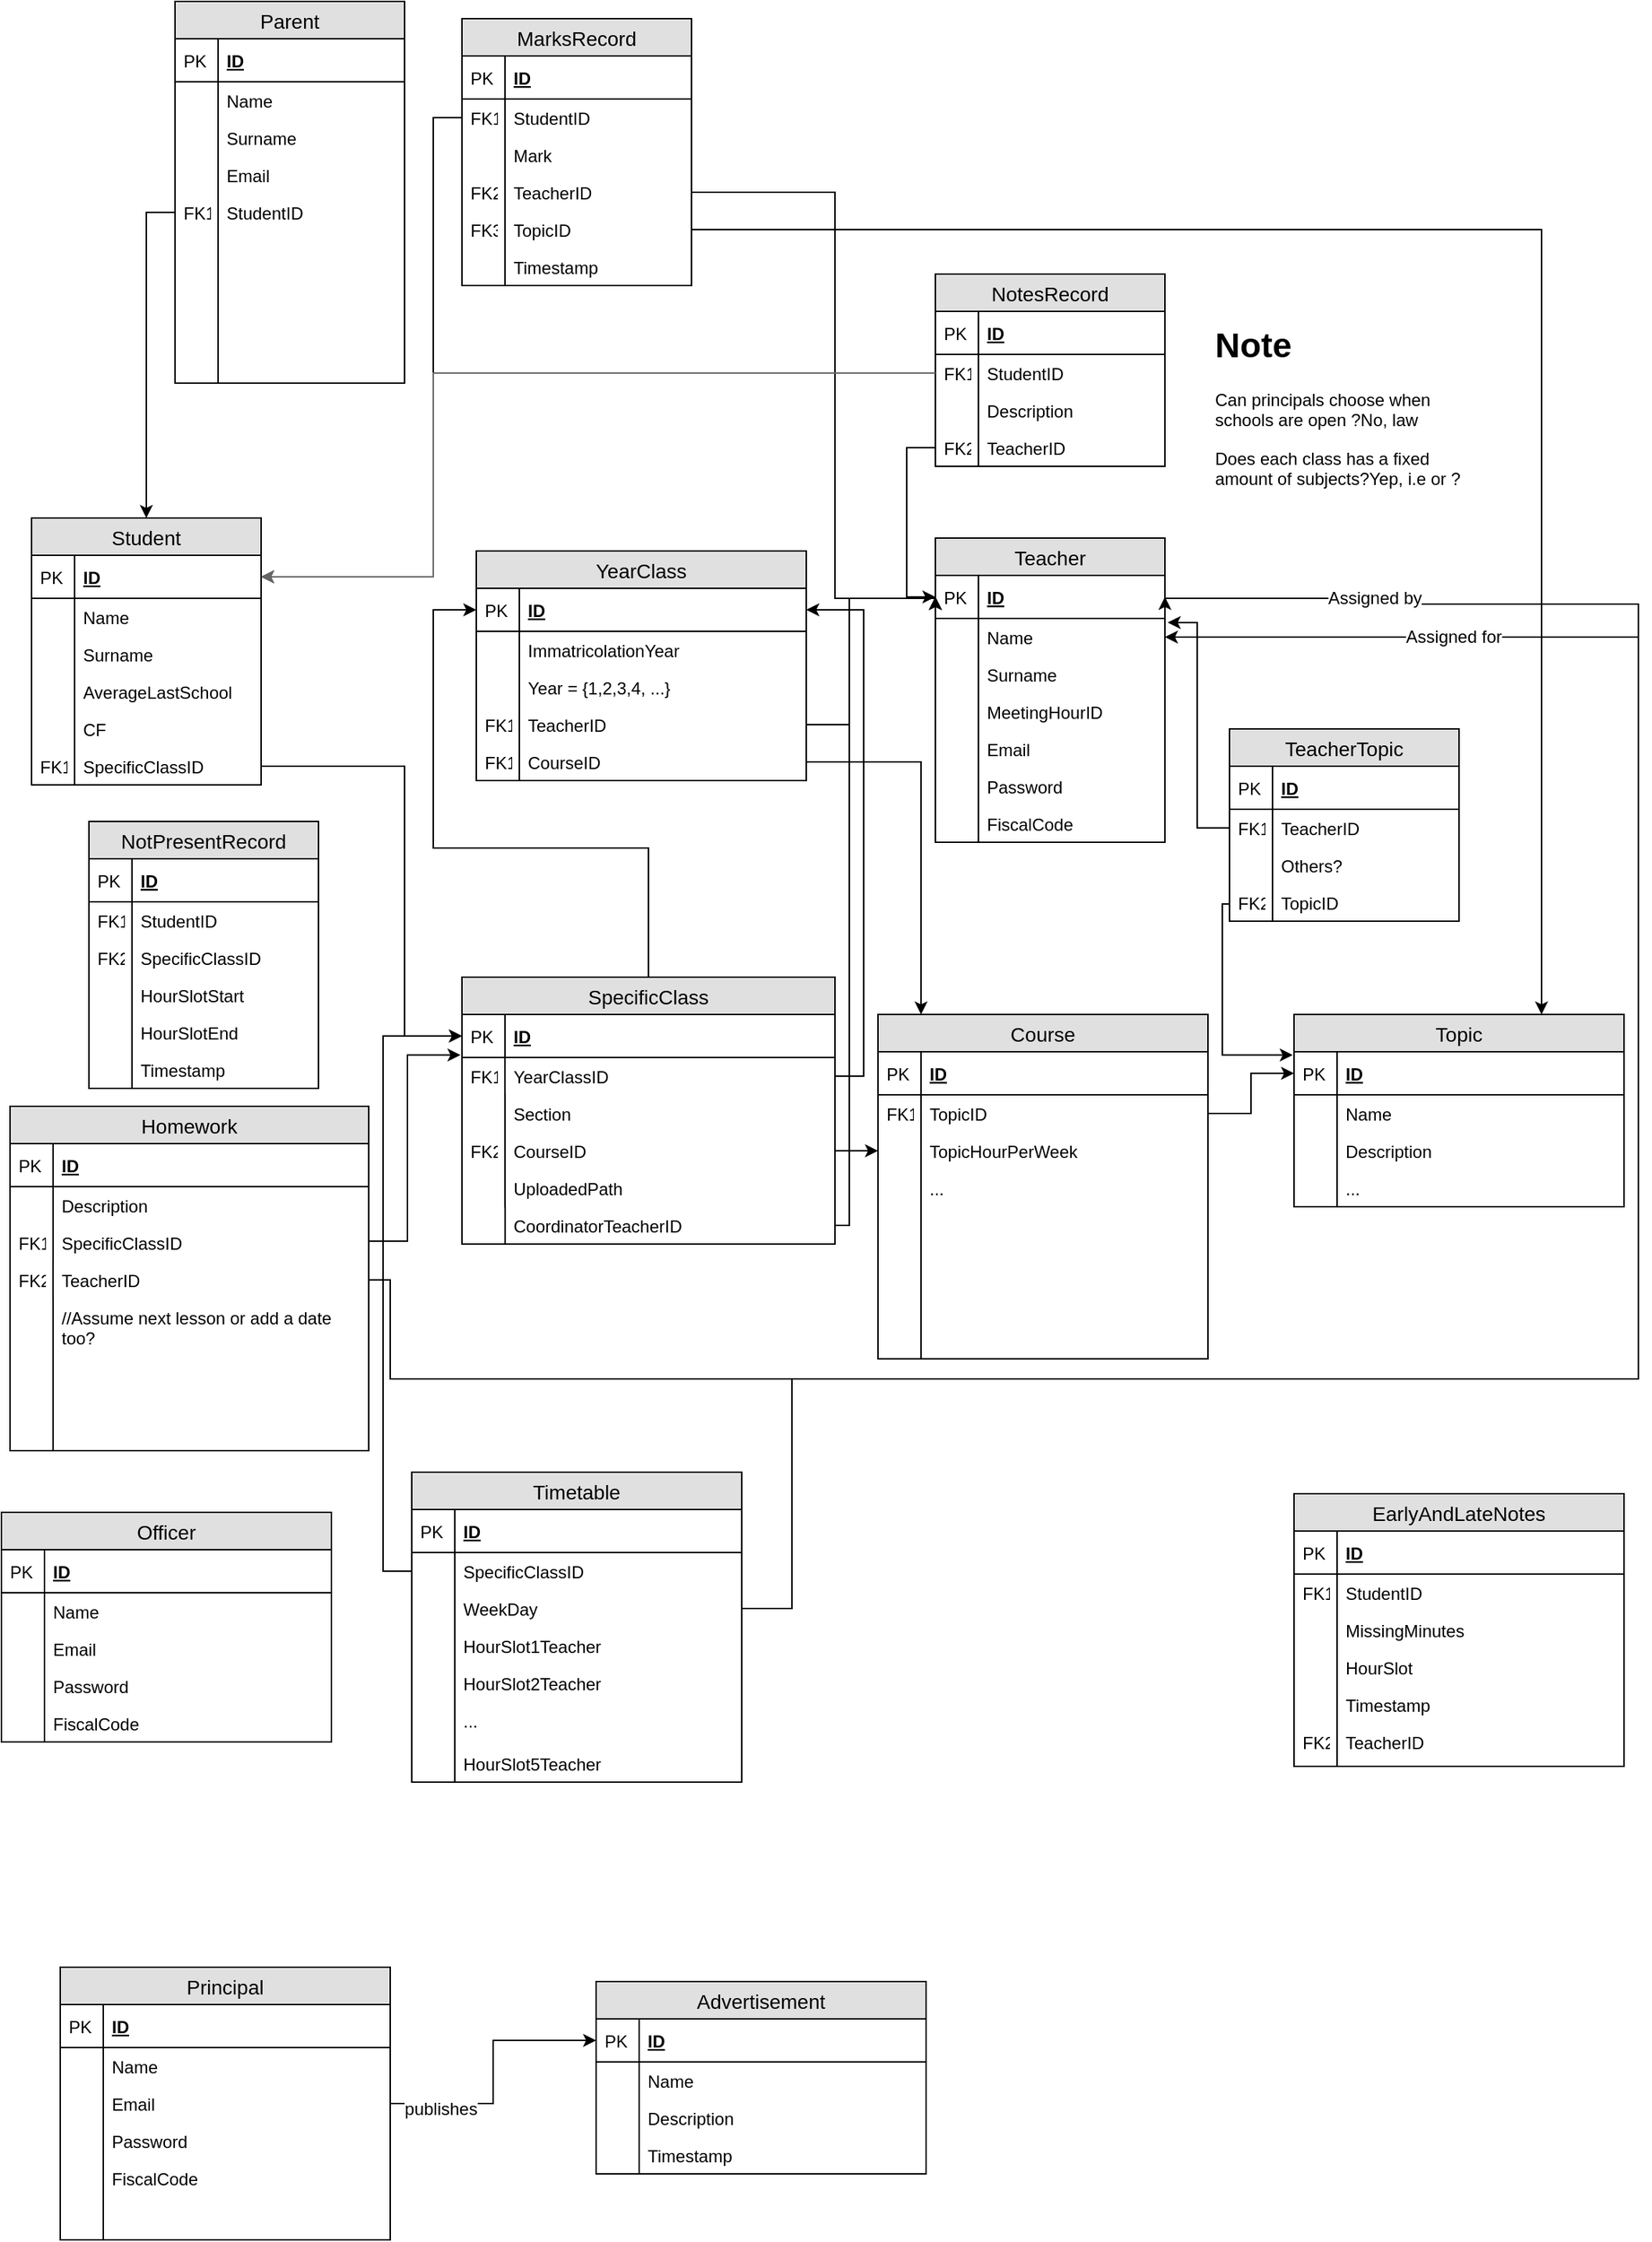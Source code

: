 <mxfile version="12.2.0" type="github" pages="1">
  <diagram id="_Fhk49Xo4dAoTZwoI3iL" name="Page-1">
    <mxGraphModel dx="2691" dy="2417" grid="1" gridSize="10" guides="1" tooltips="1" connect="1" arrows="1" fold="1" page="1" pageScale="1" pageWidth="827" pageHeight="1169" math="0" shadow="0">
      <root>
        <mxCell id="0"/>
        <mxCell id="1" parent="0"/>
        <mxCell id="hbklYA8rK2p1LF_I4JKN-1" value="Student" style="swimlane;fontStyle=0;childLayout=stackLayout;horizontal=1;startSize=26;fillColor=#e0e0e0;horizontalStack=0;resizeParent=1;resizeParentMax=0;resizeLast=0;collapsible=1;marginBottom=0;swimlaneFillColor=#ffffff;align=center;fontSize=14;" parent="1" vertex="1">
          <mxGeometry x="20" y="280" width="160" height="186" as="geometry"/>
        </mxCell>
        <mxCell id="hbklYA8rK2p1LF_I4JKN-2" value="ID" style="shape=partialRectangle;top=0;left=0;right=0;bottom=1;align=left;verticalAlign=middle;fillColor=none;spacingLeft=34;spacingRight=4;overflow=hidden;rotatable=0;points=[[0,0.5],[1,0.5]];portConstraint=eastwest;dropTarget=0;fontStyle=5;fontSize=12;" parent="hbklYA8rK2p1LF_I4JKN-1" vertex="1">
          <mxGeometry y="26" width="160" height="30" as="geometry"/>
        </mxCell>
        <mxCell id="hbklYA8rK2p1LF_I4JKN-3" value="PK" style="shape=partialRectangle;top=0;left=0;bottom=0;fillColor=none;align=left;verticalAlign=middle;spacingLeft=4;spacingRight=4;overflow=hidden;rotatable=0;points=[];portConstraint=eastwest;part=1;fontSize=12;" parent="hbklYA8rK2p1LF_I4JKN-2" vertex="1" connectable="0">
          <mxGeometry width="30" height="30" as="geometry"/>
        </mxCell>
        <mxCell id="hbklYA8rK2p1LF_I4JKN-4" value="Name" style="shape=partialRectangle;top=0;left=0;right=0;bottom=0;align=left;verticalAlign=top;fillColor=none;spacingLeft=34;spacingRight=4;overflow=hidden;rotatable=0;points=[[0,0.5],[1,0.5]];portConstraint=eastwest;dropTarget=0;fontSize=12;" parent="hbklYA8rK2p1LF_I4JKN-1" vertex="1">
          <mxGeometry y="56" width="160" height="26" as="geometry"/>
        </mxCell>
        <mxCell id="hbklYA8rK2p1LF_I4JKN-5" value="" style="shape=partialRectangle;top=0;left=0;bottom=0;fillColor=none;align=left;verticalAlign=top;spacingLeft=4;spacingRight=4;overflow=hidden;rotatable=0;points=[];portConstraint=eastwest;part=1;fontSize=12;" parent="hbklYA8rK2p1LF_I4JKN-4" vertex="1" connectable="0">
          <mxGeometry width="30" height="26" as="geometry"/>
        </mxCell>
        <mxCell id="hbklYA8rK2p1LF_I4JKN-6" value="Surname" style="shape=partialRectangle;top=0;left=0;right=0;bottom=0;align=left;verticalAlign=top;fillColor=none;spacingLeft=34;spacingRight=4;overflow=hidden;rotatable=0;points=[[0,0.5],[1,0.5]];portConstraint=eastwest;dropTarget=0;fontSize=12;" parent="hbklYA8rK2p1LF_I4JKN-1" vertex="1">
          <mxGeometry y="82" width="160" height="26" as="geometry"/>
        </mxCell>
        <mxCell id="hbklYA8rK2p1LF_I4JKN-7" value="" style="shape=partialRectangle;top=0;left=0;bottom=0;fillColor=none;align=left;verticalAlign=top;spacingLeft=4;spacingRight=4;overflow=hidden;rotatable=0;points=[];portConstraint=eastwest;part=1;fontSize=12;" parent="hbklYA8rK2p1LF_I4JKN-6" vertex="1" connectable="0">
          <mxGeometry width="30" height="26" as="geometry"/>
        </mxCell>
        <mxCell id="hbklYA8rK2p1LF_I4JKN-14" value="AverageLastSchool" style="shape=partialRectangle;top=0;left=0;right=0;bottom=0;align=left;verticalAlign=top;fillColor=none;spacingLeft=34;spacingRight=4;overflow=hidden;rotatable=0;points=[[0,0.5],[1,0.5]];portConstraint=eastwest;dropTarget=0;fontSize=12;" parent="hbklYA8rK2p1LF_I4JKN-1" vertex="1">
          <mxGeometry y="108" width="160" height="26" as="geometry"/>
        </mxCell>
        <mxCell id="hbklYA8rK2p1LF_I4JKN-15" value="" style="shape=partialRectangle;top=0;left=0;bottom=0;fillColor=none;align=left;verticalAlign=top;spacingLeft=4;spacingRight=4;overflow=hidden;rotatable=0;points=[];portConstraint=eastwest;part=1;fontSize=12;" parent="hbklYA8rK2p1LF_I4JKN-14" vertex="1" connectable="0">
          <mxGeometry width="30" height="26" as="geometry"/>
        </mxCell>
        <mxCell id="hbklYA8rK2p1LF_I4JKN-31" value="CF" style="shape=partialRectangle;top=0;left=0;right=0;bottom=0;align=left;verticalAlign=top;fillColor=none;spacingLeft=34;spacingRight=4;overflow=hidden;rotatable=0;points=[[0,0.5],[1,0.5]];portConstraint=eastwest;dropTarget=0;fontSize=12;" parent="hbklYA8rK2p1LF_I4JKN-1" vertex="1">
          <mxGeometry y="134" width="160" height="26" as="geometry"/>
        </mxCell>
        <mxCell id="hbklYA8rK2p1LF_I4JKN-32" value="" style="shape=partialRectangle;top=0;left=0;bottom=0;fillColor=none;align=left;verticalAlign=top;spacingLeft=4;spacingRight=4;overflow=hidden;rotatable=0;points=[];portConstraint=eastwest;part=1;fontSize=12;" parent="hbklYA8rK2p1LF_I4JKN-31" vertex="1" connectable="0">
          <mxGeometry width="30" height="26" as="geometry"/>
        </mxCell>
        <mxCell id="hbklYA8rK2p1LF_I4JKN-8" value="SpecificClassID" style="shape=partialRectangle;top=0;left=0;right=0;bottom=0;align=left;verticalAlign=top;fillColor=none;spacingLeft=34;spacingRight=4;overflow=hidden;rotatable=0;points=[[0,0.5],[1,0.5]];portConstraint=eastwest;dropTarget=0;fontSize=12;" parent="hbklYA8rK2p1LF_I4JKN-1" vertex="1">
          <mxGeometry y="160" width="160" height="26" as="geometry"/>
        </mxCell>
        <mxCell id="hbklYA8rK2p1LF_I4JKN-9" value="FK1" style="shape=partialRectangle;top=0;left=0;bottom=0;fillColor=none;align=left;verticalAlign=top;spacingLeft=4;spacingRight=4;overflow=hidden;rotatable=0;points=[];portConstraint=eastwest;part=1;fontSize=12;" parent="hbklYA8rK2p1LF_I4JKN-8" vertex="1" connectable="0">
          <mxGeometry width="30" height="26" as="geometry"/>
        </mxCell>
        <mxCell id="hbklYA8rK2p1LF_I4JKN-16" value="Teacher" style="swimlane;fontStyle=0;childLayout=stackLayout;horizontal=1;startSize=26;fillColor=#e0e0e0;horizontalStack=0;resizeParent=1;resizeParentMax=0;resizeLast=0;collapsible=1;marginBottom=0;swimlaneFillColor=#ffffff;align=center;fontSize=14;" parent="1" vertex="1">
          <mxGeometry x="650" y="294" width="160" height="212" as="geometry"/>
        </mxCell>
        <mxCell id="hbklYA8rK2p1LF_I4JKN-17" value="ID" style="shape=partialRectangle;top=0;left=0;right=0;bottom=1;align=left;verticalAlign=middle;fillColor=none;spacingLeft=34;spacingRight=4;overflow=hidden;rotatable=0;points=[[0,0.5],[1,0.5]];portConstraint=eastwest;dropTarget=0;fontStyle=5;fontSize=12;" parent="hbklYA8rK2p1LF_I4JKN-16" vertex="1">
          <mxGeometry y="26" width="160" height="30" as="geometry"/>
        </mxCell>
        <mxCell id="hbklYA8rK2p1LF_I4JKN-18" value="PK" style="shape=partialRectangle;top=0;left=0;bottom=0;fillColor=none;align=left;verticalAlign=middle;spacingLeft=4;spacingRight=4;overflow=hidden;rotatable=0;points=[];portConstraint=eastwest;part=1;fontSize=12;" parent="hbklYA8rK2p1LF_I4JKN-17" vertex="1" connectable="0">
          <mxGeometry width="30" height="30" as="geometry"/>
        </mxCell>
        <mxCell id="hbklYA8rK2p1LF_I4JKN-19" value="Name" style="shape=partialRectangle;top=0;left=0;right=0;bottom=0;align=left;verticalAlign=top;fillColor=none;spacingLeft=34;spacingRight=4;overflow=hidden;rotatable=0;points=[[0,0.5],[1,0.5]];portConstraint=eastwest;dropTarget=0;fontSize=12;" parent="hbklYA8rK2p1LF_I4JKN-16" vertex="1">
          <mxGeometry y="56" width="160" height="26" as="geometry"/>
        </mxCell>
        <mxCell id="hbklYA8rK2p1LF_I4JKN-20" value="" style="shape=partialRectangle;top=0;left=0;bottom=0;fillColor=none;align=left;verticalAlign=top;spacingLeft=4;spacingRight=4;overflow=hidden;rotatable=0;points=[];portConstraint=eastwest;part=1;fontSize=12;" parent="hbklYA8rK2p1LF_I4JKN-19" vertex="1" connectable="0">
          <mxGeometry width="30" height="26" as="geometry"/>
        </mxCell>
        <mxCell id="hbklYA8rK2p1LF_I4JKN-21" value="Surname" style="shape=partialRectangle;top=0;left=0;right=0;bottom=0;align=left;verticalAlign=top;fillColor=none;spacingLeft=34;spacingRight=4;overflow=hidden;rotatable=0;points=[[0,0.5],[1,0.5]];portConstraint=eastwest;dropTarget=0;fontSize=12;" parent="hbklYA8rK2p1LF_I4JKN-16" vertex="1">
          <mxGeometry y="82" width="160" height="26" as="geometry"/>
        </mxCell>
        <mxCell id="hbklYA8rK2p1LF_I4JKN-22" value="" style="shape=partialRectangle;top=0;left=0;bottom=0;fillColor=none;align=left;verticalAlign=top;spacingLeft=4;spacingRight=4;overflow=hidden;rotatable=0;points=[];portConstraint=eastwest;part=1;fontSize=12;" parent="hbklYA8rK2p1LF_I4JKN-21" vertex="1" connectable="0">
          <mxGeometry width="30" height="26" as="geometry"/>
        </mxCell>
        <mxCell id="hbklYA8rK2p1LF_I4JKN-25" value="MeetingHourID" style="shape=partialRectangle;top=0;left=0;right=0;bottom=0;align=left;verticalAlign=top;fillColor=none;spacingLeft=34;spacingRight=4;overflow=hidden;rotatable=0;points=[[0,0.5],[1,0.5]];portConstraint=eastwest;dropTarget=0;fontSize=12;" parent="hbklYA8rK2p1LF_I4JKN-16" vertex="1">
          <mxGeometry y="108" width="160" height="26" as="geometry"/>
        </mxCell>
        <mxCell id="hbklYA8rK2p1LF_I4JKN-26" value="" style="shape=partialRectangle;top=0;left=0;bottom=0;fillColor=none;align=left;verticalAlign=top;spacingLeft=4;spacingRight=4;overflow=hidden;rotatable=0;points=[];portConstraint=eastwest;part=1;fontSize=12;" parent="hbklYA8rK2p1LF_I4JKN-25" vertex="1" connectable="0">
          <mxGeometry width="30" height="26" as="geometry"/>
        </mxCell>
        <mxCell id="nc5QVlaFEccP27-C1-Xo-21" value="Email" style="shape=partialRectangle;top=0;left=0;right=0;bottom=0;align=left;verticalAlign=top;fillColor=none;spacingLeft=34;spacingRight=4;overflow=hidden;rotatable=0;points=[[0,0.5],[1,0.5]];portConstraint=eastwest;dropTarget=0;fontSize=12;" vertex="1" parent="hbklYA8rK2p1LF_I4JKN-16">
          <mxGeometry y="134" width="160" height="26" as="geometry"/>
        </mxCell>
        <mxCell id="nc5QVlaFEccP27-C1-Xo-22" value="" style="shape=partialRectangle;top=0;left=0;bottom=0;fillColor=none;align=left;verticalAlign=top;spacingLeft=4;spacingRight=4;overflow=hidden;rotatable=0;points=[];portConstraint=eastwest;part=1;fontSize=12;" vertex="1" connectable="0" parent="nc5QVlaFEccP27-C1-Xo-21">
          <mxGeometry width="30" height="26" as="geometry"/>
        </mxCell>
        <mxCell id="nc5QVlaFEccP27-C1-Xo-23" value="Password" style="shape=partialRectangle;top=0;left=0;right=0;bottom=0;align=left;verticalAlign=top;fillColor=none;spacingLeft=34;spacingRight=4;overflow=hidden;rotatable=0;points=[[0,0.5],[1,0.5]];portConstraint=eastwest;dropTarget=0;fontSize=12;" vertex="1" parent="hbklYA8rK2p1LF_I4JKN-16">
          <mxGeometry y="160" width="160" height="26" as="geometry"/>
        </mxCell>
        <mxCell id="nc5QVlaFEccP27-C1-Xo-24" value="" style="shape=partialRectangle;top=0;left=0;bottom=0;fillColor=none;align=left;verticalAlign=top;spacingLeft=4;spacingRight=4;overflow=hidden;rotatable=0;points=[];portConstraint=eastwest;part=1;fontSize=12;" vertex="1" connectable="0" parent="nc5QVlaFEccP27-C1-Xo-23">
          <mxGeometry width="30" height="26" as="geometry"/>
        </mxCell>
        <mxCell id="nc5QVlaFEccP27-C1-Xo-34" value="FiscalCode" style="shape=partialRectangle;top=0;left=0;right=0;bottom=0;align=left;verticalAlign=top;fillColor=none;spacingLeft=34;spacingRight=4;overflow=hidden;rotatable=0;points=[[0,0.5],[1,0.5]];portConstraint=eastwest;dropTarget=0;fontSize=12;" vertex="1" parent="hbklYA8rK2p1LF_I4JKN-16">
          <mxGeometry y="186" width="160" height="26" as="geometry"/>
        </mxCell>
        <mxCell id="nc5QVlaFEccP27-C1-Xo-35" value="" style="shape=partialRectangle;top=0;left=0;bottom=0;fillColor=none;align=left;verticalAlign=top;spacingLeft=4;spacingRight=4;overflow=hidden;rotatable=0;points=[];portConstraint=eastwest;part=1;fontSize=12;" vertex="1" connectable="0" parent="nc5QVlaFEccP27-C1-Xo-34">
          <mxGeometry width="30" height="26" as="geometry"/>
        </mxCell>
        <mxCell id="hbklYA8rK2p1LF_I4JKN-33" value="YearClass" style="swimlane;fontStyle=0;childLayout=stackLayout;horizontal=1;startSize=26;fillColor=#e0e0e0;horizontalStack=0;resizeParent=1;resizeParentMax=0;resizeLast=0;collapsible=1;marginBottom=0;swimlaneFillColor=#ffffff;align=center;fontSize=14;" parent="1" vertex="1">
          <mxGeometry x="330" y="303" width="230" height="160" as="geometry"/>
        </mxCell>
        <mxCell id="hbklYA8rK2p1LF_I4JKN-34" value="ID" style="shape=partialRectangle;top=0;left=0;right=0;bottom=1;align=left;verticalAlign=middle;fillColor=none;spacingLeft=34;spacingRight=4;overflow=hidden;rotatable=0;points=[[0,0.5],[1,0.5]];portConstraint=eastwest;dropTarget=0;fontStyle=5;fontSize=12;" parent="hbklYA8rK2p1LF_I4JKN-33" vertex="1">
          <mxGeometry y="26" width="230" height="30" as="geometry"/>
        </mxCell>
        <mxCell id="hbklYA8rK2p1LF_I4JKN-35" value="PK" style="shape=partialRectangle;top=0;left=0;bottom=0;fillColor=none;align=left;verticalAlign=middle;spacingLeft=4;spacingRight=4;overflow=hidden;rotatable=0;points=[];portConstraint=eastwest;part=1;fontSize=12;" parent="hbklYA8rK2p1LF_I4JKN-34" vertex="1" connectable="0">
          <mxGeometry width="30" height="30" as="geometry"/>
        </mxCell>
        <mxCell id="hbklYA8rK2p1LF_I4JKN-36" value="ImmatricolationYear" style="shape=partialRectangle;top=0;left=0;right=0;bottom=0;align=left;verticalAlign=top;fillColor=none;spacingLeft=34;spacingRight=4;overflow=hidden;rotatable=0;points=[[0,0.5],[1,0.5]];portConstraint=eastwest;dropTarget=0;fontSize=12;" parent="hbklYA8rK2p1LF_I4JKN-33" vertex="1">
          <mxGeometry y="56" width="230" height="26" as="geometry"/>
        </mxCell>
        <mxCell id="hbklYA8rK2p1LF_I4JKN-37" value="" style="shape=partialRectangle;top=0;left=0;bottom=0;fillColor=none;align=left;verticalAlign=top;spacingLeft=4;spacingRight=4;overflow=hidden;rotatable=0;points=[];portConstraint=eastwest;part=1;fontSize=12;" parent="hbklYA8rK2p1LF_I4JKN-36" vertex="1" connectable="0">
          <mxGeometry width="30" height="26" as="geometry"/>
        </mxCell>
        <mxCell id="hbklYA8rK2p1LF_I4JKN-38" value="Year = {1,2,3,4, ...}" style="shape=partialRectangle;top=0;left=0;right=0;bottom=0;align=left;verticalAlign=top;fillColor=none;spacingLeft=34;spacingRight=4;overflow=hidden;rotatable=0;points=[[0,0.5],[1,0.5]];portConstraint=eastwest;dropTarget=0;fontSize=12;" parent="hbklYA8rK2p1LF_I4JKN-33" vertex="1">
          <mxGeometry y="82" width="230" height="26" as="geometry"/>
        </mxCell>
        <mxCell id="hbklYA8rK2p1LF_I4JKN-39" value="" style="shape=partialRectangle;top=0;left=0;bottom=0;fillColor=none;align=left;verticalAlign=top;spacingLeft=4;spacingRight=4;overflow=hidden;rotatable=0;points=[];portConstraint=eastwest;part=1;fontSize=12;" parent="hbklYA8rK2p1LF_I4JKN-38" vertex="1" connectable="0">
          <mxGeometry width="30" height="26" as="geometry"/>
        </mxCell>
        <mxCell id="nc5QVlaFEccP27-C1-Xo-29" value="TeacherID" style="shape=partialRectangle;top=0;left=0;right=0;bottom=0;align=left;verticalAlign=top;fillColor=none;spacingLeft=34;spacingRight=4;overflow=hidden;rotatable=0;points=[[0,0.5],[1,0.5]];portConstraint=eastwest;dropTarget=0;fontSize=12;" vertex="1" parent="hbklYA8rK2p1LF_I4JKN-33">
          <mxGeometry y="108" width="230" height="26" as="geometry"/>
        </mxCell>
        <mxCell id="nc5QVlaFEccP27-C1-Xo-30" value="FK1" style="shape=partialRectangle;top=0;left=0;bottom=0;fillColor=none;align=left;verticalAlign=top;spacingLeft=4;spacingRight=4;overflow=hidden;rotatable=0;points=[];portConstraint=eastwest;part=1;fontSize=12;" vertex="1" connectable="0" parent="nc5QVlaFEccP27-C1-Xo-29">
          <mxGeometry width="30" height="26" as="geometry"/>
        </mxCell>
        <mxCell id="hbklYA8rK2p1LF_I4JKN-191" value="CourseID" style="shape=partialRectangle;top=0;left=0;right=0;bottom=0;align=left;verticalAlign=top;fillColor=none;spacingLeft=34;spacingRight=4;overflow=hidden;rotatable=0;points=[[0,0.5],[1,0.5]];portConstraint=eastwest;dropTarget=0;fontSize=12;" parent="hbklYA8rK2p1LF_I4JKN-33" vertex="1">
          <mxGeometry y="134" width="230" height="26" as="geometry"/>
        </mxCell>
        <mxCell id="hbklYA8rK2p1LF_I4JKN-192" value="FK1" style="shape=partialRectangle;top=0;left=0;bottom=0;fillColor=none;align=left;verticalAlign=top;spacingLeft=4;spacingRight=4;overflow=hidden;rotatable=0;points=[];portConstraint=eastwest;part=1;fontSize=12;" parent="hbklYA8rK2p1LF_I4JKN-191" vertex="1" connectable="0">
          <mxGeometry width="30" height="26" as="geometry"/>
        </mxCell>
        <mxCell id="hbklYA8rK2p1LF_I4JKN-195" style="edgeStyle=orthogonalEdgeStyle;rounded=0;orthogonalLoop=1;jettySize=auto;html=1;exitX=0.5;exitY=0;exitDx=0;exitDy=0;entryX=0;entryY=0.5;entryDx=0;entryDy=0;" parent="1" source="hbklYA8rK2p1LF_I4JKN-46" edge="1" target="hbklYA8rK2p1LF_I4JKN-34">
          <mxGeometry relative="1" as="geometry">
            <mxPoint x="380.0" y="510" as="targetPoint"/>
            <Array as="points">
              <mxPoint x="450" y="510"/>
              <mxPoint x="300" y="510"/>
              <mxPoint x="300" y="344"/>
            </Array>
          </mxGeometry>
        </mxCell>
        <mxCell id="hbklYA8rK2p1LF_I4JKN-46" value="SpecificClass" style="swimlane;fontStyle=0;childLayout=stackLayout;horizontal=1;startSize=26;fillColor=#e0e0e0;horizontalStack=0;resizeParent=1;resizeParentMax=0;resizeLast=0;collapsible=1;marginBottom=0;swimlaneFillColor=#ffffff;align=center;fontSize=14;" parent="1" vertex="1">
          <mxGeometry x="320" y="600" width="260" height="186" as="geometry"/>
        </mxCell>
        <mxCell id="hbklYA8rK2p1LF_I4JKN-47" value="ID" style="shape=partialRectangle;top=0;left=0;right=0;bottom=1;align=left;verticalAlign=middle;fillColor=none;spacingLeft=34;spacingRight=4;overflow=hidden;rotatable=0;points=[[0,0.5],[1,0.5]];portConstraint=eastwest;dropTarget=0;fontStyle=5;fontSize=12;" parent="hbklYA8rK2p1LF_I4JKN-46" vertex="1">
          <mxGeometry y="26" width="260" height="30" as="geometry"/>
        </mxCell>
        <mxCell id="hbklYA8rK2p1LF_I4JKN-48" value="PK" style="shape=partialRectangle;top=0;left=0;bottom=0;fillColor=none;align=left;verticalAlign=middle;spacingLeft=4;spacingRight=4;overflow=hidden;rotatable=0;points=[];portConstraint=eastwest;part=1;fontSize=12;" parent="hbklYA8rK2p1LF_I4JKN-47" vertex="1" connectable="0">
          <mxGeometry width="30" height="30" as="geometry"/>
        </mxCell>
        <mxCell id="hbklYA8rK2p1LF_I4JKN-49" value="YearClassID" style="shape=partialRectangle;top=0;left=0;right=0;bottom=0;align=left;verticalAlign=top;fillColor=none;spacingLeft=34;spacingRight=4;overflow=hidden;rotatable=0;points=[[0,0.5],[1,0.5]];portConstraint=eastwest;dropTarget=0;fontSize=12;" parent="hbklYA8rK2p1LF_I4JKN-46" vertex="1">
          <mxGeometry y="56" width="260" height="26" as="geometry"/>
        </mxCell>
        <mxCell id="hbklYA8rK2p1LF_I4JKN-50" value="FK1" style="shape=partialRectangle;top=0;left=0;bottom=0;fillColor=none;align=left;verticalAlign=top;spacingLeft=4;spacingRight=4;overflow=hidden;rotatable=0;points=[];portConstraint=eastwest;part=1;fontSize=12;" parent="hbklYA8rK2p1LF_I4JKN-49" vertex="1" connectable="0">
          <mxGeometry width="29.943" height="26" as="geometry"/>
        </mxCell>
        <mxCell id="hbklYA8rK2p1LF_I4JKN-53" value="Section" style="shape=partialRectangle;top=0;left=0;right=0;bottom=0;align=left;verticalAlign=top;fillColor=none;spacingLeft=34;spacingRight=4;overflow=hidden;rotatable=0;points=[[0,0.5],[1,0.5]];portConstraint=eastwest;dropTarget=0;fontSize=12;" parent="hbklYA8rK2p1LF_I4JKN-46" vertex="1">
          <mxGeometry y="82" width="260" height="26" as="geometry"/>
        </mxCell>
        <mxCell id="hbklYA8rK2p1LF_I4JKN-54" value="" style="shape=partialRectangle;top=0;left=0;bottom=0;fillColor=none;align=left;verticalAlign=top;spacingLeft=4;spacingRight=4;overflow=hidden;rotatable=0;points=[];portConstraint=eastwest;part=1;fontSize=12;" parent="hbklYA8rK2p1LF_I4JKN-53" vertex="1" connectable="0">
          <mxGeometry width="30" height="26" as="geometry"/>
        </mxCell>
        <mxCell id="hbklYA8rK2p1LF_I4JKN-57" value="CourseID" style="shape=partialRectangle;top=0;left=0;right=0;bottom=0;align=left;verticalAlign=top;fillColor=none;spacingLeft=34;spacingRight=4;overflow=hidden;rotatable=0;points=[[0,0.5],[1,0.5]];portConstraint=eastwest;dropTarget=0;fontSize=12;" parent="hbklYA8rK2p1LF_I4JKN-46" vertex="1">
          <mxGeometry y="108" width="260" height="26" as="geometry"/>
        </mxCell>
        <mxCell id="hbklYA8rK2p1LF_I4JKN-58" value="FK2" style="shape=partialRectangle;top=0;left=0;bottom=0;fillColor=none;align=left;verticalAlign=top;spacingLeft=4;spacingRight=4;overflow=hidden;rotatable=0;points=[];portConstraint=eastwest;part=1;fontSize=12;" parent="hbklYA8rK2p1LF_I4JKN-57" vertex="1" connectable="0">
          <mxGeometry width="30" height="26" as="geometry"/>
        </mxCell>
        <mxCell id="hbklYA8rK2p1LF_I4JKN-125" value="UploadedPath" style="shape=partialRectangle;top=0;left=0;right=0;bottom=0;align=left;verticalAlign=top;fillColor=none;spacingLeft=34;spacingRight=4;overflow=hidden;rotatable=0;points=[[0,0.5],[1,0.5]];portConstraint=eastwest;dropTarget=0;fontSize=12;" parent="hbklYA8rK2p1LF_I4JKN-46" vertex="1">
          <mxGeometry y="134" width="260" height="26" as="geometry"/>
        </mxCell>
        <mxCell id="hbklYA8rK2p1LF_I4JKN-126" value="" style="shape=partialRectangle;top=0;left=0;bottom=0;fillColor=none;align=left;verticalAlign=top;spacingLeft=4;spacingRight=4;overflow=hidden;rotatable=0;points=[];portConstraint=eastwest;part=1;fontSize=12;" parent="hbklYA8rK2p1LF_I4JKN-125" vertex="1" connectable="0">
          <mxGeometry width="30" height="26" as="geometry"/>
        </mxCell>
        <mxCell id="nc5QVlaFEccP27-C1-Xo-15" value="CoordinatorTeacherID" style="shape=partialRectangle;top=0;left=0;right=0;bottom=0;align=left;verticalAlign=top;fillColor=none;spacingLeft=34;spacingRight=4;overflow=hidden;rotatable=0;points=[[0,0.5],[1,0.5]];portConstraint=eastwest;dropTarget=0;fontSize=12;" vertex="1" parent="hbklYA8rK2p1LF_I4JKN-46">
          <mxGeometry y="160" width="260" height="26" as="geometry"/>
        </mxCell>
        <mxCell id="nc5QVlaFEccP27-C1-Xo-16" value="" style="shape=partialRectangle;top=0;left=0;bottom=0;fillColor=none;align=left;verticalAlign=top;spacingLeft=4;spacingRight=4;overflow=hidden;rotatable=0;points=[];portConstraint=eastwest;part=1;fontSize=12;" vertex="1" connectable="0" parent="nc5QVlaFEccP27-C1-Xo-15">
          <mxGeometry width="30.1" height="26" as="geometry"/>
        </mxCell>
        <mxCell id="hbklYA8rK2p1LF_I4JKN-59" value="Parent" style="swimlane;fontStyle=0;childLayout=stackLayout;horizontal=1;startSize=26;fillColor=#e0e0e0;horizontalStack=0;resizeParent=1;resizeParentMax=0;resizeLast=0;collapsible=1;marginBottom=0;swimlaneFillColor=#ffffff;align=center;fontSize=14;" parent="1" vertex="1">
          <mxGeometry x="120" y="-80" width="160" height="266" as="geometry"/>
        </mxCell>
        <mxCell id="hbklYA8rK2p1LF_I4JKN-60" value="ID" style="shape=partialRectangle;top=0;left=0;right=0;bottom=1;align=left;verticalAlign=middle;fillColor=none;spacingLeft=34;spacingRight=4;overflow=hidden;rotatable=0;points=[[0,0.5],[1,0.5]];portConstraint=eastwest;dropTarget=0;fontStyle=5;fontSize=12;" parent="hbklYA8rK2p1LF_I4JKN-59" vertex="1">
          <mxGeometry y="26" width="160" height="30" as="geometry"/>
        </mxCell>
        <mxCell id="hbklYA8rK2p1LF_I4JKN-61" value="PK" style="shape=partialRectangle;top=0;left=0;bottom=0;fillColor=none;align=left;verticalAlign=middle;spacingLeft=4;spacingRight=4;overflow=hidden;rotatable=0;points=[];portConstraint=eastwest;part=1;fontSize=12;" parent="hbklYA8rK2p1LF_I4JKN-60" vertex="1" connectable="0">
          <mxGeometry width="30" height="30" as="geometry"/>
        </mxCell>
        <mxCell id="hbklYA8rK2p1LF_I4JKN-62" value="Name" style="shape=partialRectangle;top=0;left=0;right=0;bottom=0;align=left;verticalAlign=top;fillColor=none;spacingLeft=34;spacingRight=4;overflow=hidden;rotatable=0;points=[[0,0.5],[1,0.5]];portConstraint=eastwest;dropTarget=0;fontSize=12;" parent="hbklYA8rK2p1LF_I4JKN-59" vertex="1">
          <mxGeometry y="56" width="160" height="26" as="geometry"/>
        </mxCell>
        <mxCell id="hbklYA8rK2p1LF_I4JKN-63" value="" style="shape=partialRectangle;top=0;left=0;bottom=0;fillColor=none;align=left;verticalAlign=top;spacingLeft=4;spacingRight=4;overflow=hidden;rotatable=0;points=[];portConstraint=eastwest;part=1;fontSize=12;" parent="hbklYA8rK2p1LF_I4JKN-62" vertex="1" connectable="0">
          <mxGeometry width="30" height="26" as="geometry"/>
        </mxCell>
        <mxCell id="hbklYA8rK2p1LF_I4JKN-64" value="Surname" style="shape=partialRectangle;top=0;left=0;right=0;bottom=0;align=left;verticalAlign=top;fillColor=none;spacingLeft=34;spacingRight=4;overflow=hidden;rotatable=0;points=[[0,0.5],[1,0.5]];portConstraint=eastwest;dropTarget=0;fontSize=12;" parent="hbklYA8rK2p1LF_I4JKN-59" vertex="1">
          <mxGeometry y="82" width="160" height="26" as="geometry"/>
        </mxCell>
        <mxCell id="hbklYA8rK2p1LF_I4JKN-65" value="" style="shape=partialRectangle;top=0;left=0;bottom=0;fillColor=none;align=left;verticalAlign=top;spacingLeft=4;spacingRight=4;overflow=hidden;rotatable=0;points=[];portConstraint=eastwest;part=1;fontSize=12;" parent="hbklYA8rK2p1LF_I4JKN-64" vertex="1" connectable="0">
          <mxGeometry width="30" height="26" as="geometry"/>
        </mxCell>
        <mxCell id="hbklYA8rK2p1LF_I4JKN-68" value="Email" style="shape=partialRectangle;top=0;left=0;right=0;bottom=0;align=left;verticalAlign=top;fillColor=none;spacingLeft=34;spacingRight=4;overflow=hidden;rotatable=0;points=[[0,0.5],[1,0.5]];portConstraint=eastwest;dropTarget=0;fontSize=12;" parent="hbklYA8rK2p1LF_I4JKN-59" vertex="1">
          <mxGeometry y="108" width="160" height="26" as="geometry"/>
        </mxCell>
        <mxCell id="hbklYA8rK2p1LF_I4JKN-69" value="" style="shape=partialRectangle;top=0;left=0;bottom=0;fillColor=none;align=left;verticalAlign=top;spacingLeft=4;spacingRight=4;overflow=hidden;rotatable=0;points=[];portConstraint=eastwest;part=1;fontSize=12;" parent="hbklYA8rK2p1LF_I4JKN-68" vertex="1" connectable="0">
          <mxGeometry width="30" height="26" as="geometry"/>
        </mxCell>
        <mxCell id="hbklYA8rK2p1LF_I4JKN-66" value="StudentID" style="shape=partialRectangle;top=0;left=0;right=0;bottom=0;align=left;verticalAlign=top;fillColor=none;spacingLeft=34;spacingRight=4;overflow=hidden;rotatable=0;points=[[0,0.5],[1,0.5]];portConstraint=eastwest;dropTarget=0;fontSize=12;" parent="hbklYA8rK2p1LF_I4JKN-59" vertex="1">
          <mxGeometry y="134" width="160" height="26" as="geometry"/>
        </mxCell>
        <mxCell id="hbklYA8rK2p1LF_I4JKN-67" value="FK1" style="shape=partialRectangle;top=0;left=0;bottom=0;fillColor=none;align=left;verticalAlign=top;spacingLeft=4;spacingRight=4;overflow=hidden;rotatable=0;points=[];portConstraint=eastwest;part=1;fontSize=12;" parent="hbklYA8rK2p1LF_I4JKN-66" vertex="1" connectable="0">
          <mxGeometry width="30" height="26" as="geometry"/>
        </mxCell>
        <mxCell id="hbklYA8rK2p1LF_I4JKN-70" value="" style="shape=partialRectangle;top=0;left=0;right=0;bottom=0;align=left;verticalAlign=top;fillColor=none;spacingLeft=34;spacingRight=4;overflow=hidden;rotatable=0;points=[[0,0.5],[1,0.5]];portConstraint=eastwest;dropTarget=0;fontSize=12;" parent="hbklYA8rK2p1LF_I4JKN-59" vertex="1">
          <mxGeometry y="160" width="160" height="106" as="geometry"/>
        </mxCell>
        <mxCell id="hbklYA8rK2p1LF_I4JKN-71" value="" style="shape=partialRectangle;top=0;left=0;bottom=0;fillColor=none;align=left;verticalAlign=top;spacingLeft=4;spacingRight=4;overflow=hidden;rotatable=0;points=[];portConstraint=eastwest;part=1;fontSize=12;" parent="hbklYA8rK2p1LF_I4JKN-70" vertex="1" connectable="0">
          <mxGeometry width="30" height="106" as="geometry"/>
        </mxCell>
        <mxCell id="hbklYA8rK2p1LF_I4JKN-76" value="Course" style="swimlane;fontStyle=0;childLayout=stackLayout;horizontal=1;startSize=26;fillColor=#e0e0e0;horizontalStack=0;resizeParent=1;resizeParentMax=0;resizeLast=0;collapsible=1;marginBottom=0;swimlaneFillColor=#ffffff;align=center;fontSize=14;" parent="1" vertex="1">
          <mxGeometry x="610" y="626" width="230" height="240" as="geometry"/>
        </mxCell>
        <mxCell id="hbklYA8rK2p1LF_I4JKN-77" value="ID" style="shape=partialRectangle;top=0;left=0;right=0;bottom=1;align=left;verticalAlign=middle;fillColor=none;spacingLeft=34;spacingRight=4;overflow=hidden;rotatable=0;points=[[0,0.5],[1,0.5]];portConstraint=eastwest;dropTarget=0;fontStyle=5;fontSize=12;" parent="hbklYA8rK2p1LF_I4JKN-76" vertex="1">
          <mxGeometry y="26" width="230" height="30" as="geometry"/>
        </mxCell>
        <mxCell id="hbklYA8rK2p1LF_I4JKN-78" value="PK" style="shape=partialRectangle;top=0;left=0;bottom=0;fillColor=none;align=left;verticalAlign=middle;spacingLeft=4;spacingRight=4;overflow=hidden;rotatable=0;points=[];portConstraint=eastwest;part=1;fontSize=12;" parent="hbklYA8rK2p1LF_I4JKN-77" vertex="1" connectable="0">
          <mxGeometry width="30" height="30" as="geometry"/>
        </mxCell>
        <mxCell id="hbklYA8rK2p1LF_I4JKN-79" value="TopicID" style="shape=partialRectangle;top=0;left=0;right=0;bottom=0;align=left;verticalAlign=top;fillColor=none;spacingLeft=34;spacingRight=4;overflow=hidden;rotatable=0;points=[[0,0.5],[1,0.5]];portConstraint=eastwest;dropTarget=0;fontSize=12;" parent="hbklYA8rK2p1LF_I4JKN-76" vertex="1">
          <mxGeometry y="56" width="230" height="26" as="geometry"/>
        </mxCell>
        <mxCell id="hbklYA8rK2p1LF_I4JKN-80" value="FK1" style="shape=partialRectangle;top=0;left=0;bottom=0;fillColor=none;align=left;verticalAlign=top;spacingLeft=4;spacingRight=4;overflow=hidden;rotatable=0;points=[];portConstraint=eastwest;part=1;fontSize=12;" parent="hbklYA8rK2p1LF_I4JKN-79" vertex="1" connectable="0">
          <mxGeometry width="30" height="26" as="geometry"/>
        </mxCell>
        <mxCell id="hbklYA8rK2p1LF_I4JKN-100" value="TopicHourPerWeek" style="shape=partialRectangle;top=0;left=0;right=0;bottom=0;align=left;verticalAlign=top;fillColor=none;spacingLeft=34;spacingRight=4;overflow=hidden;rotatable=0;points=[[0,0.5],[1,0.5]];portConstraint=eastwest;dropTarget=0;fontSize=12;" parent="hbklYA8rK2p1LF_I4JKN-76" vertex="1">
          <mxGeometry y="82" width="230" height="26" as="geometry"/>
        </mxCell>
        <mxCell id="hbklYA8rK2p1LF_I4JKN-101" value="" style="shape=partialRectangle;top=0;left=0;bottom=0;fillColor=none;align=left;verticalAlign=top;spacingLeft=4;spacingRight=4;overflow=hidden;rotatable=0;points=[];portConstraint=eastwest;part=1;fontSize=12;" parent="hbklYA8rK2p1LF_I4JKN-100" vertex="1" connectable="0">
          <mxGeometry width="30" height="26" as="geometry"/>
        </mxCell>
        <mxCell id="hbklYA8rK2p1LF_I4JKN-104" value="..." style="shape=partialRectangle;top=0;left=0;right=0;bottom=0;align=left;verticalAlign=top;fillColor=none;spacingLeft=34;spacingRight=4;overflow=hidden;rotatable=0;points=[[0,0.5],[1,0.5]];portConstraint=eastwest;dropTarget=0;fontSize=12;" parent="hbklYA8rK2p1LF_I4JKN-76" vertex="1">
          <mxGeometry y="108" width="230" height="26" as="geometry"/>
        </mxCell>
        <mxCell id="hbklYA8rK2p1LF_I4JKN-105" value="" style="shape=partialRectangle;top=0;left=0;bottom=0;fillColor=none;align=left;verticalAlign=top;spacingLeft=4;spacingRight=4;overflow=hidden;rotatable=0;points=[];portConstraint=eastwest;part=1;fontSize=12;" parent="hbklYA8rK2p1LF_I4JKN-104" vertex="1" connectable="0">
          <mxGeometry width="30" height="26" as="geometry"/>
        </mxCell>
        <mxCell id="hbklYA8rK2p1LF_I4JKN-85" value="" style="shape=partialRectangle;top=0;left=0;right=0;bottom=0;align=left;verticalAlign=top;fillColor=none;spacingLeft=34;spacingRight=4;overflow=hidden;rotatable=0;points=[[0,0.5],[1,0.5]];portConstraint=eastwest;dropTarget=0;fontSize=12;" parent="hbklYA8rK2p1LF_I4JKN-76" vertex="1">
          <mxGeometry y="134" width="230" height="106" as="geometry"/>
        </mxCell>
        <mxCell id="hbklYA8rK2p1LF_I4JKN-86" value="" style="shape=partialRectangle;top=0;left=0;bottom=0;fillColor=none;align=left;verticalAlign=top;spacingLeft=4;spacingRight=4;overflow=hidden;rotatable=0;points=[];portConstraint=eastwest;part=1;fontSize=12;" parent="hbklYA8rK2p1LF_I4JKN-85" vertex="1" connectable="0">
          <mxGeometry width="30" height="106" as="geometry"/>
        </mxCell>
        <mxCell id="hbklYA8rK2p1LF_I4JKN-87" value="NotesRecord" style="swimlane;fontStyle=0;childLayout=stackLayout;horizontal=1;startSize=26;fillColor=#e0e0e0;horizontalStack=0;resizeParent=1;resizeParentMax=0;resizeLast=0;collapsible=1;marginBottom=0;swimlaneFillColor=#ffffff;align=center;fontSize=14;" parent="1" vertex="1">
          <mxGeometry x="650" y="110" width="160" height="134" as="geometry"/>
        </mxCell>
        <mxCell id="hbklYA8rK2p1LF_I4JKN-88" value="ID" style="shape=partialRectangle;top=0;left=0;right=0;bottom=1;align=left;verticalAlign=middle;fillColor=none;spacingLeft=34;spacingRight=4;overflow=hidden;rotatable=0;points=[[0,0.5],[1,0.5]];portConstraint=eastwest;dropTarget=0;fontStyle=5;fontSize=12;" parent="hbklYA8rK2p1LF_I4JKN-87" vertex="1">
          <mxGeometry y="26" width="160" height="30" as="geometry"/>
        </mxCell>
        <mxCell id="hbklYA8rK2p1LF_I4JKN-89" value="PK" style="shape=partialRectangle;top=0;left=0;bottom=0;fillColor=none;align=left;verticalAlign=middle;spacingLeft=4;spacingRight=4;overflow=hidden;rotatable=0;points=[];portConstraint=eastwest;part=1;fontSize=12;" parent="hbklYA8rK2p1LF_I4JKN-88" vertex="1" connectable="0">
          <mxGeometry width="30" height="30" as="geometry"/>
        </mxCell>
        <mxCell id="hbklYA8rK2p1LF_I4JKN-90" value="StudentID" style="shape=partialRectangle;top=0;left=0;right=0;bottom=0;align=left;verticalAlign=top;fillColor=none;spacingLeft=34;spacingRight=4;overflow=hidden;rotatable=0;points=[[0,0.5],[1,0.5]];portConstraint=eastwest;dropTarget=0;fontSize=12;" parent="hbklYA8rK2p1LF_I4JKN-87" vertex="1">
          <mxGeometry y="56" width="160" height="26" as="geometry"/>
        </mxCell>
        <mxCell id="hbklYA8rK2p1LF_I4JKN-91" value="FK1" style="shape=partialRectangle;top=0;left=0;bottom=0;fillColor=none;align=left;verticalAlign=top;spacingLeft=4;spacingRight=4;overflow=hidden;rotatable=0;points=[];portConstraint=eastwest;part=1;fontSize=12;" parent="hbklYA8rK2p1LF_I4JKN-90" vertex="1" connectable="0">
          <mxGeometry width="30" height="26" as="geometry"/>
        </mxCell>
        <mxCell id="hbklYA8rK2p1LF_I4JKN-92" value="Description" style="shape=partialRectangle;top=0;left=0;right=0;bottom=0;align=left;verticalAlign=top;fillColor=none;spacingLeft=34;spacingRight=4;overflow=hidden;rotatable=0;points=[[0,0.5],[1,0.5]];portConstraint=eastwest;dropTarget=0;fontSize=12;" parent="hbklYA8rK2p1LF_I4JKN-87" vertex="1">
          <mxGeometry y="82" width="160" height="26" as="geometry"/>
        </mxCell>
        <mxCell id="hbklYA8rK2p1LF_I4JKN-93" value="" style="shape=partialRectangle;top=0;left=0;bottom=0;fillColor=none;align=left;verticalAlign=top;spacingLeft=4;spacingRight=4;overflow=hidden;rotatable=0;points=[];portConstraint=eastwest;part=1;fontSize=12;" parent="hbklYA8rK2p1LF_I4JKN-92" vertex="1" connectable="0">
          <mxGeometry width="30" height="26" as="geometry"/>
        </mxCell>
        <mxCell id="hbklYA8rK2p1LF_I4JKN-96" value="TeacherID" style="shape=partialRectangle;top=0;left=0;right=0;bottom=0;align=left;verticalAlign=top;fillColor=none;spacingLeft=34;spacingRight=4;overflow=hidden;rotatable=0;points=[[0,0.5],[1,0.5]];portConstraint=eastwest;dropTarget=0;fontSize=12;" parent="hbklYA8rK2p1LF_I4JKN-87" vertex="1">
          <mxGeometry y="108" width="160" height="26" as="geometry"/>
        </mxCell>
        <mxCell id="hbklYA8rK2p1LF_I4JKN-97" value="FK2" style="shape=partialRectangle;top=0;left=0;bottom=0;fillColor=none;align=left;verticalAlign=top;spacingLeft=4;spacingRight=4;overflow=hidden;rotatable=0;points=[];portConstraint=eastwest;part=1;fontSize=12;" parent="hbklYA8rK2p1LF_I4JKN-96" vertex="1" connectable="0">
          <mxGeometry width="30" height="26" as="geometry"/>
        </mxCell>
        <mxCell id="hbklYA8rK2p1LF_I4JKN-106" value="NotPresentRecord" style="swimlane;fontStyle=0;childLayout=stackLayout;horizontal=1;startSize=26;fillColor=#e0e0e0;horizontalStack=0;resizeParent=1;resizeParentMax=0;resizeLast=0;collapsible=1;marginBottom=0;swimlaneFillColor=#ffffff;align=center;fontSize=14;" parent="1" vertex="1">
          <mxGeometry x="60" y="491.5" width="160" height="186" as="geometry"/>
        </mxCell>
        <mxCell id="hbklYA8rK2p1LF_I4JKN-107" value="ID" style="shape=partialRectangle;top=0;left=0;right=0;bottom=1;align=left;verticalAlign=middle;fillColor=none;spacingLeft=34;spacingRight=4;overflow=hidden;rotatable=0;points=[[0,0.5],[1,0.5]];portConstraint=eastwest;dropTarget=0;fontStyle=5;fontSize=12;" parent="hbklYA8rK2p1LF_I4JKN-106" vertex="1">
          <mxGeometry y="26" width="160" height="30" as="geometry"/>
        </mxCell>
        <mxCell id="hbklYA8rK2p1LF_I4JKN-108" value="PK" style="shape=partialRectangle;top=0;left=0;bottom=0;fillColor=none;align=left;verticalAlign=middle;spacingLeft=4;spacingRight=4;overflow=hidden;rotatable=0;points=[];portConstraint=eastwest;part=1;fontSize=12;" parent="hbklYA8rK2p1LF_I4JKN-107" vertex="1" connectable="0">
          <mxGeometry width="30" height="30" as="geometry"/>
        </mxCell>
        <mxCell id="hbklYA8rK2p1LF_I4JKN-109" value="StudentID" style="shape=partialRectangle;top=0;left=0;right=0;bottom=0;align=left;verticalAlign=top;fillColor=none;spacingLeft=34;spacingRight=4;overflow=hidden;rotatable=0;points=[[0,0.5],[1,0.5]];portConstraint=eastwest;dropTarget=0;fontSize=12;" parent="hbklYA8rK2p1LF_I4JKN-106" vertex="1">
          <mxGeometry y="56" width="160" height="26" as="geometry"/>
        </mxCell>
        <mxCell id="hbklYA8rK2p1LF_I4JKN-110" value="FK1" style="shape=partialRectangle;top=0;left=0;bottom=0;fillColor=none;align=left;verticalAlign=top;spacingLeft=4;spacingRight=4;overflow=hidden;rotatable=0;points=[];portConstraint=eastwest;part=1;fontSize=12;" parent="hbklYA8rK2p1LF_I4JKN-109" vertex="1" connectable="0">
          <mxGeometry width="30" height="26" as="geometry"/>
        </mxCell>
        <mxCell id="hbklYA8rK2p1LF_I4JKN-111" value="SpecificClassID" style="shape=partialRectangle;top=0;left=0;right=0;bottom=0;align=left;verticalAlign=top;fillColor=none;spacingLeft=34;spacingRight=4;overflow=hidden;rotatable=0;points=[[0,0.5],[1,0.5]];portConstraint=eastwest;dropTarget=0;fontSize=12;" parent="hbklYA8rK2p1LF_I4JKN-106" vertex="1">
          <mxGeometry y="82" width="160" height="26" as="geometry"/>
        </mxCell>
        <mxCell id="hbklYA8rK2p1LF_I4JKN-112" value="FK2" style="shape=partialRectangle;top=0;left=0;bottom=0;fillColor=none;align=left;verticalAlign=top;spacingLeft=4;spacingRight=4;overflow=hidden;rotatable=0;points=[];portConstraint=eastwest;part=1;fontSize=12;" parent="hbklYA8rK2p1LF_I4JKN-111" vertex="1" connectable="0">
          <mxGeometry width="30" height="26" as="geometry"/>
        </mxCell>
        <mxCell id="hbklYA8rK2p1LF_I4JKN-113" value="HourSlotStart" style="shape=partialRectangle;top=0;left=0;right=0;bottom=0;align=left;verticalAlign=top;fillColor=none;spacingLeft=34;spacingRight=4;overflow=hidden;rotatable=0;points=[[0,0.5],[1,0.5]];portConstraint=eastwest;dropTarget=0;fontSize=12;" parent="hbklYA8rK2p1LF_I4JKN-106" vertex="1">
          <mxGeometry y="108" width="160" height="26" as="geometry"/>
        </mxCell>
        <mxCell id="hbklYA8rK2p1LF_I4JKN-114" value="" style="shape=partialRectangle;top=0;left=0;bottom=0;fillColor=none;align=left;verticalAlign=top;spacingLeft=4;spacingRight=4;overflow=hidden;rotatable=0;points=[];portConstraint=eastwest;part=1;fontSize=12;" parent="hbklYA8rK2p1LF_I4JKN-113" vertex="1" connectable="0">
          <mxGeometry width="30" height="26" as="geometry"/>
        </mxCell>
        <mxCell id="nc5QVlaFEccP27-C1-Xo-27" value="HourSlotEnd" style="shape=partialRectangle;top=0;left=0;right=0;bottom=0;align=left;verticalAlign=top;fillColor=none;spacingLeft=34;spacingRight=4;overflow=hidden;rotatable=0;points=[[0,0.5],[1,0.5]];portConstraint=eastwest;dropTarget=0;fontSize=12;" vertex="1" parent="hbklYA8rK2p1LF_I4JKN-106">
          <mxGeometry y="134" width="160" height="26" as="geometry"/>
        </mxCell>
        <mxCell id="nc5QVlaFEccP27-C1-Xo-28" value="" style="shape=partialRectangle;top=0;left=0;bottom=0;fillColor=none;align=left;verticalAlign=top;spacingLeft=4;spacingRight=4;overflow=hidden;rotatable=0;points=[];portConstraint=eastwest;part=1;fontSize=12;" vertex="1" connectable="0" parent="nc5QVlaFEccP27-C1-Xo-27">
          <mxGeometry width="30" height="26" as="geometry"/>
        </mxCell>
        <mxCell id="nc5QVlaFEccP27-C1-Xo-25" value="Timestamp" style="shape=partialRectangle;top=0;left=0;right=0;bottom=0;align=left;verticalAlign=top;fillColor=none;spacingLeft=34;spacingRight=4;overflow=hidden;rotatable=0;points=[[0,0.5],[1,0.5]];portConstraint=eastwest;dropTarget=0;fontSize=12;" vertex="1" parent="hbklYA8rK2p1LF_I4JKN-106">
          <mxGeometry y="160" width="160" height="26" as="geometry"/>
        </mxCell>
        <mxCell id="nc5QVlaFEccP27-C1-Xo-26" value="" style="shape=partialRectangle;top=0;left=0;bottom=0;fillColor=none;align=left;verticalAlign=top;spacingLeft=4;spacingRight=4;overflow=hidden;rotatable=0;points=[];portConstraint=eastwest;part=1;fontSize=12;" vertex="1" connectable="0" parent="nc5QVlaFEccP27-C1-Xo-25">
          <mxGeometry width="30" height="26" as="geometry"/>
        </mxCell>
        <mxCell id="hbklYA8rK2p1LF_I4JKN-127" value="Officer" style="swimlane;fontStyle=0;childLayout=stackLayout;horizontal=1;startSize=26;fillColor=#e0e0e0;horizontalStack=0;resizeParent=1;resizeParentMax=0;resizeLast=0;collapsible=1;marginBottom=0;swimlaneFillColor=#ffffff;align=center;fontSize=14;" parent="1" vertex="1">
          <mxGeometry x="-1" y="973" width="230" height="160" as="geometry"/>
        </mxCell>
        <mxCell id="hbklYA8rK2p1LF_I4JKN-128" value="ID" style="shape=partialRectangle;top=0;left=0;right=0;bottom=1;align=left;verticalAlign=middle;fillColor=none;spacingLeft=34;spacingRight=4;overflow=hidden;rotatable=0;points=[[0,0.5],[1,0.5]];portConstraint=eastwest;dropTarget=0;fontStyle=5;fontSize=12;" parent="hbklYA8rK2p1LF_I4JKN-127" vertex="1">
          <mxGeometry y="26" width="230" height="30" as="geometry"/>
        </mxCell>
        <mxCell id="hbklYA8rK2p1LF_I4JKN-129" value="PK" style="shape=partialRectangle;top=0;left=0;bottom=0;fillColor=none;align=left;verticalAlign=middle;spacingLeft=4;spacingRight=4;overflow=hidden;rotatable=0;points=[];portConstraint=eastwest;part=1;fontSize=12;" parent="hbklYA8rK2p1LF_I4JKN-128" vertex="1" connectable="0">
          <mxGeometry width="30" height="30" as="geometry"/>
        </mxCell>
        <mxCell id="hbklYA8rK2p1LF_I4JKN-130" value="Name" style="shape=partialRectangle;top=0;left=0;right=0;bottom=0;align=left;verticalAlign=top;fillColor=none;spacingLeft=34;spacingRight=4;overflow=hidden;rotatable=0;points=[[0,0.5],[1,0.5]];portConstraint=eastwest;dropTarget=0;fontSize=12;" parent="hbklYA8rK2p1LF_I4JKN-127" vertex="1">
          <mxGeometry y="56" width="230" height="26" as="geometry"/>
        </mxCell>
        <mxCell id="hbklYA8rK2p1LF_I4JKN-131" value="" style="shape=partialRectangle;top=0;left=0;bottom=0;fillColor=none;align=left;verticalAlign=top;spacingLeft=4;spacingRight=4;overflow=hidden;rotatable=0;points=[];portConstraint=eastwest;part=1;fontSize=12;" parent="hbklYA8rK2p1LF_I4JKN-130" vertex="1" connectable="0">
          <mxGeometry width="30" height="26" as="geometry"/>
        </mxCell>
        <mxCell id="hbklYA8rK2p1LF_I4JKN-132" value="Email" style="shape=partialRectangle;top=0;left=0;right=0;bottom=0;align=left;verticalAlign=top;fillColor=none;spacingLeft=34;spacingRight=4;overflow=hidden;rotatable=0;points=[[0,0.5],[1,0.5]];portConstraint=eastwest;dropTarget=0;fontSize=12;" parent="hbklYA8rK2p1LF_I4JKN-127" vertex="1">
          <mxGeometry y="82" width="230" height="26" as="geometry"/>
        </mxCell>
        <mxCell id="hbklYA8rK2p1LF_I4JKN-133" value="" style="shape=partialRectangle;top=0;left=0;bottom=0;fillColor=none;align=left;verticalAlign=top;spacingLeft=4;spacingRight=4;overflow=hidden;rotatable=0;points=[];portConstraint=eastwest;part=1;fontSize=12;" parent="hbklYA8rK2p1LF_I4JKN-132" vertex="1" connectable="0">
          <mxGeometry width="30" height="26" as="geometry"/>
        </mxCell>
        <mxCell id="hbklYA8rK2p1LF_I4JKN-134" value="Password" style="shape=partialRectangle;top=0;left=0;right=0;bottom=0;align=left;verticalAlign=top;fillColor=none;spacingLeft=34;spacingRight=4;overflow=hidden;rotatable=0;points=[[0,0.5],[1,0.5]];portConstraint=eastwest;dropTarget=0;fontSize=12;" parent="hbklYA8rK2p1LF_I4JKN-127" vertex="1">
          <mxGeometry y="108" width="230" height="26" as="geometry"/>
        </mxCell>
        <mxCell id="hbklYA8rK2p1LF_I4JKN-135" value="" style="shape=partialRectangle;top=0;left=0;bottom=0;fillColor=none;align=left;verticalAlign=top;spacingLeft=4;spacingRight=4;overflow=hidden;rotatable=0;points=[];portConstraint=eastwest;part=1;fontSize=12;" parent="hbklYA8rK2p1LF_I4JKN-134" vertex="1" connectable="0">
          <mxGeometry width="30" height="26" as="geometry"/>
        </mxCell>
        <mxCell id="hbklYA8rK2p1LF_I4JKN-138" value="FiscalCode" style="shape=partialRectangle;top=0;left=0;right=0;bottom=0;align=left;verticalAlign=top;fillColor=none;spacingLeft=34;spacingRight=4;overflow=hidden;rotatable=0;points=[[0,0.5],[1,0.5]];portConstraint=eastwest;dropTarget=0;fontSize=12;" parent="hbklYA8rK2p1LF_I4JKN-127" vertex="1">
          <mxGeometry y="134" width="230" height="26" as="geometry"/>
        </mxCell>
        <mxCell id="hbklYA8rK2p1LF_I4JKN-139" value="" style="shape=partialRectangle;top=0;left=0;bottom=0;fillColor=none;align=left;verticalAlign=top;spacingLeft=4;spacingRight=4;overflow=hidden;rotatable=0;points=[];portConstraint=eastwest;part=1;fontSize=12;" parent="hbklYA8rK2p1LF_I4JKN-138" vertex="1" connectable="0">
          <mxGeometry width="30" height="26" as="geometry"/>
        </mxCell>
        <mxCell id="hbklYA8rK2p1LF_I4JKN-140" value="Principal" style="swimlane;fontStyle=0;childLayout=stackLayout;horizontal=1;startSize=26;fillColor=#e0e0e0;horizontalStack=0;resizeParent=1;resizeParentMax=0;resizeLast=0;collapsible=1;marginBottom=0;swimlaneFillColor=#ffffff;align=center;fontSize=14;" parent="1" vertex="1">
          <mxGeometry x="40" y="1290" width="230" height="190" as="geometry"/>
        </mxCell>
        <mxCell id="hbklYA8rK2p1LF_I4JKN-141" value="ID" style="shape=partialRectangle;top=0;left=0;right=0;bottom=1;align=left;verticalAlign=middle;fillColor=none;spacingLeft=34;spacingRight=4;overflow=hidden;rotatable=0;points=[[0,0.5],[1,0.5]];portConstraint=eastwest;dropTarget=0;fontStyle=5;fontSize=12;" parent="hbklYA8rK2p1LF_I4JKN-140" vertex="1">
          <mxGeometry y="26" width="230" height="30" as="geometry"/>
        </mxCell>
        <mxCell id="hbklYA8rK2p1LF_I4JKN-142" value="PK" style="shape=partialRectangle;top=0;left=0;bottom=0;fillColor=none;align=left;verticalAlign=middle;spacingLeft=4;spacingRight=4;overflow=hidden;rotatable=0;points=[];portConstraint=eastwest;part=1;fontSize=12;" parent="hbklYA8rK2p1LF_I4JKN-141" vertex="1" connectable="0">
          <mxGeometry width="30" height="30" as="geometry"/>
        </mxCell>
        <mxCell id="hbklYA8rK2p1LF_I4JKN-143" value="Name" style="shape=partialRectangle;top=0;left=0;right=0;bottom=0;align=left;verticalAlign=top;fillColor=none;spacingLeft=34;spacingRight=4;overflow=hidden;rotatable=0;points=[[0,0.5],[1,0.5]];portConstraint=eastwest;dropTarget=0;fontSize=12;" parent="hbklYA8rK2p1LF_I4JKN-140" vertex="1">
          <mxGeometry y="56" width="230" height="26" as="geometry"/>
        </mxCell>
        <mxCell id="hbklYA8rK2p1LF_I4JKN-144" value="" style="shape=partialRectangle;top=0;left=0;bottom=0;fillColor=none;align=left;verticalAlign=top;spacingLeft=4;spacingRight=4;overflow=hidden;rotatable=0;points=[];portConstraint=eastwest;part=1;fontSize=12;" parent="hbklYA8rK2p1LF_I4JKN-143" vertex="1" connectable="0">
          <mxGeometry width="30" height="26" as="geometry"/>
        </mxCell>
        <mxCell id="hbklYA8rK2p1LF_I4JKN-145" value="Email" style="shape=partialRectangle;top=0;left=0;right=0;bottom=0;align=left;verticalAlign=top;fillColor=none;spacingLeft=34;spacingRight=4;overflow=hidden;rotatable=0;points=[[0,0.5],[1,0.5]];portConstraint=eastwest;dropTarget=0;fontSize=12;" parent="hbklYA8rK2p1LF_I4JKN-140" vertex="1">
          <mxGeometry y="82" width="230" height="26" as="geometry"/>
        </mxCell>
        <mxCell id="hbklYA8rK2p1LF_I4JKN-146" value="" style="shape=partialRectangle;top=0;left=0;bottom=0;fillColor=none;align=left;verticalAlign=top;spacingLeft=4;spacingRight=4;overflow=hidden;rotatable=0;points=[];portConstraint=eastwest;part=1;fontSize=12;" parent="hbklYA8rK2p1LF_I4JKN-145" vertex="1" connectable="0">
          <mxGeometry width="30" height="26" as="geometry"/>
        </mxCell>
        <mxCell id="hbklYA8rK2p1LF_I4JKN-147" value="Password" style="shape=partialRectangle;top=0;left=0;right=0;bottom=0;align=left;verticalAlign=top;fillColor=none;spacingLeft=34;spacingRight=4;overflow=hidden;rotatable=0;points=[[0,0.5],[1,0.5]];portConstraint=eastwest;dropTarget=0;fontSize=12;" parent="hbklYA8rK2p1LF_I4JKN-140" vertex="1">
          <mxGeometry y="108" width="230" height="26" as="geometry"/>
        </mxCell>
        <mxCell id="hbklYA8rK2p1LF_I4JKN-148" value="" style="shape=partialRectangle;top=0;left=0;bottom=0;fillColor=none;align=left;verticalAlign=top;spacingLeft=4;spacingRight=4;overflow=hidden;rotatable=0;points=[];portConstraint=eastwest;part=1;fontSize=12;" parent="hbklYA8rK2p1LF_I4JKN-147" vertex="1" connectable="0">
          <mxGeometry width="30" height="26" as="geometry"/>
        </mxCell>
        <mxCell id="hbklYA8rK2p1LF_I4JKN-149" value="FiscalCode" style="shape=partialRectangle;top=0;left=0;right=0;bottom=0;align=left;verticalAlign=top;fillColor=none;spacingLeft=34;spacingRight=4;overflow=hidden;rotatable=0;points=[[0,0.5],[1,0.5]];portConstraint=eastwest;dropTarget=0;fontSize=12;" parent="hbklYA8rK2p1LF_I4JKN-140" vertex="1">
          <mxGeometry y="134" width="230" height="26" as="geometry"/>
        </mxCell>
        <mxCell id="hbklYA8rK2p1LF_I4JKN-150" value="" style="shape=partialRectangle;top=0;left=0;bottom=0;fillColor=none;align=left;verticalAlign=top;spacingLeft=4;spacingRight=4;overflow=hidden;rotatable=0;points=[];portConstraint=eastwest;part=1;fontSize=12;" parent="hbklYA8rK2p1LF_I4JKN-149" vertex="1" connectable="0">
          <mxGeometry width="30" height="26" as="geometry"/>
        </mxCell>
        <mxCell id="hbklYA8rK2p1LF_I4JKN-151" value="" style="shape=partialRectangle;top=0;left=0;right=0;bottom=0;align=left;verticalAlign=top;fillColor=none;spacingLeft=34;spacingRight=4;overflow=hidden;rotatable=0;points=[[0,0.5],[1,0.5]];portConstraint=eastwest;dropTarget=0;fontSize=12;" parent="hbklYA8rK2p1LF_I4JKN-140" vertex="1">
          <mxGeometry y="160" width="230" height="30" as="geometry"/>
        </mxCell>
        <mxCell id="hbklYA8rK2p1LF_I4JKN-152" value="" style="shape=partialRectangle;top=0;left=0;bottom=0;fillColor=none;align=left;verticalAlign=top;spacingLeft=4;spacingRight=4;overflow=hidden;rotatable=0;points=[];portConstraint=eastwest;part=1;fontSize=12;" parent="hbklYA8rK2p1LF_I4JKN-151" vertex="1" connectable="0">
          <mxGeometry width="30" height="30" as="geometry"/>
        </mxCell>
        <mxCell id="hbklYA8rK2p1LF_I4JKN-153" value="MarksRecord" style="swimlane;fontStyle=0;childLayout=stackLayout;horizontal=1;startSize=26;fillColor=#e0e0e0;horizontalStack=0;resizeParent=1;resizeParentMax=0;resizeLast=0;collapsible=1;marginBottom=0;swimlaneFillColor=#ffffff;align=center;fontSize=14;" parent="1" vertex="1">
          <mxGeometry x="320" y="-68" width="160" height="186" as="geometry"/>
        </mxCell>
        <mxCell id="hbklYA8rK2p1LF_I4JKN-154" value="ID" style="shape=partialRectangle;top=0;left=0;right=0;bottom=1;align=left;verticalAlign=middle;fillColor=none;spacingLeft=34;spacingRight=4;overflow=hidden;rotatable=0;points=[[0,0.5],[1,0.5]];portConstraint=eastwest;dropTarget=0;fontStyle=5;fontSize=12;" parent="hbklYA8rK2p1LF_I4JKN-153" vertex="1">
          <mxGeometry y="26" width="160" height="30" as="geometry"/>
        </mxCell>
        <mxCell id="hbklYA8rK2p1LF_I4JKN-155" value="PK" style="shape=partialRectangle;top=0;left=0;bottom=0;fillColor=none;align=left;verticalAlign=middle;spacingLeft=4;spacingRight=4;overflow=hidden;rotatable=0;points=[];portConstraint=eastwest;part=1;fontSize=12;" parent="hbklYA8rK2p1LF_I4JKN-154" vertex="1" connectable="0">
          <mxGeometry width="30" height="30" as="geometry"/>
        </mxCell>
        <mxCell id="hbklYA8rK2p1LF_I4JKN-156" value="StudentID" style="shape=partialRectangle;top=0;left=0;right=0;bottom=0;align=left;verticalAlign=top;fillColor=none;spacingLeft=34;spacingRight=4;overflow=hidden;rotatable=0;points=[[0,0.5],[1,0.5]];portConstraint=eastwest;dropTarget=0;fontSize=12;" parent="hbklYA8rK2p1LF_I4JKN-153" vertex="1">
          <mxGeometry y="56" width="160" height="26" as="geometry"/>
        </mxCell>
        <mxCell id="hbklYA8rK2p1LF_I4JKN-157" value="FK1" style="shape=partialRectangle;top=0;left=0;bottom=0;fillColor=none;align=left;verticalAlign=top;spacingLeft=4;spacingRight=4;overflow=hidden;rotatable=0;points=[];portConstraint=eastwest;part=1;fontSize=12;" parent="hbklYA8rK2p1LF_I4JKN-156" vertex="1" connectable="0">
          <mxGeometry width="30" height="26" as="geometry"/>
        </mxCell>
        <mxCell id="hbklYA8rK2p1LF_I4JKN-158" value="Mark" style="shape=partialRectangle;top=0;left=0;right=0;bottom=0;align=left;verticalAlign=top;fillColor=none;spacingLeft=34;spacingRight=4;overflow=hidden;rotatable=0;points=[[0,0.5],[1,0.5]];portConstraint=eastwest;dropTarget=0;fontSize=12;" parent="hbklYA8rK2p1LF_I4JKN-153" vertex="1">
          <mxGeometry y="82" width="160" height="26" as="geometry"/>
        </mxCell>
        <mxCell id="hbklYA8rK2p1LF_I4JKN-159" value="" style="shape=partialRectangle;top=0;left=0;bottom=0;fillColor=none;align=left;verticalAlign=top;spacingLeft=4;spacingRight=4;overflow=hidden;rotatable=0;points=[];portConstraint=eastwest;part=1;fontSize=12;" parent="hbklYA8rK2p1LF_I4JKN-158" vertex="1" connectable="0">
          <mxGeometry width="30" height="26" as="geometry"/>
        </mxCell>
        <mxCell id="hbklYA8rK2p1LF_I4JKN-160" value="TeacherID" style="shape=partialRectangle;top=0;left=0;right=0;bottom=0;align=left;verticalAlign=top;fillColor=none;spacingLeft=34;spacingRight=4;overflow=hidden;rotatable=0;points=[[0,0.5],[1,0.5]];portConstraint=eastwest;dropTarget=0;fontSize=12;" parent="hbklYA8rK2p1LF_I4JKN-153" vertex="1">
          <mxGeometry y="108" width="160" height="26" as="geometry"/>
        </mxCell>
        <mxCell id="hbklYA8rK2p1LF_I4JKN-161" value="FK2" style="shape=partialRectangle;top=0;left=0;bottom=0;fillColor=none;align=left;verticalAlign=top;spacingLeft=4;spacingRight=4;overflow=hidden;rotatable=0;points=[];portConstraint=eastwest;part=1;fontSize=12;" parent="hbklYA8rK2p1LF_I4JKN-160" vertex="1" connectable="0">
          <mxGeometry width="30" height="26" as="geometry"/>
        </mxCell>
        <mxCell id="nc5QVlaFEccP27-C1-Xo-1" value="TopicID" style="shape=partialRectangle;top=0;left=0;right=0;bottom=0;align=left;verticalAlign=top;fillColor=none;spacingLeft=34;spacingRight=4;overflow=hidden;rotatable=0;points=[[0,0.5],[1,0.5]];portConstraint=eastwest;dropTarget=0;fontSize=12;" vertex="1" parent="hbklYA8rK2p1LF_I4JKN-153">
          <mxGeometry y="134" width="160" height="26" as="geometry"/>
        </mxCell>
        <mxCell id="nc5QVlaFEccP27-C1-Xo-2" value="FK3" style="shape=partialRectangle;top=0;left=0;bottom=0;fillColor=none;align=left;verticalAlign=top;spacingLeft=4;spacingRight=4;overflow=hidden;rotatable=0;points=[];portConstraint=eastwest;part=1;fontSize=12;" vertex="1" connectable="0" parent="nc5QVlaFEccP27-C1-Xo-1">
          <mxGeometry width="30" height="26" as="geometry"/>
        </mxCell>
        <mxCell id="hbklYA8rK2p1LF_I4JKN-267" value="Timestamp" style="shape=partialRectangle;top=0;left=0;right=0;bottom=0;align=left;verticalAlign=top;fillColor=none;spacingLeft=34;spacingRight=4;overflow=hidden;rotatable=0;points=[[0,0.5],[1,0.5]];portConstraint=eastwest;dropTarget=0;fontSize=12;" parent="hbklYA8rK2p1LF_I4JKN-153" vertex="1">
          <mxGeometry y="160" width="160" height="26" as="geometry"/>
        </mxCell>
        <mxCell id="hbklYA8rK2p1LF_I4JKN-268" value="" style="shape=partialRectangle;top=0;left=0;bottom=0;fillColor=none;align=left;verticalAlign=top;spacingLeft=4;spacingRight=4;overflow=hidden;rotatable=0;points=[];portConstraint=eastwest;part=1;fontSize=12;" parent="hbklYA8rK2p1LF_I4JKN-267" vertex="1" connectable="0">
          <mxGeometry width="30" height="26" as="geometry"/>
        </mxCell>
        <mxCell id="hbklYA8rK2p1LF_I4JKN-162" value="Homework" style="swimlane;fontStyle=0;childLayout=stackLayout;horizontal=1;startSize=26;fillColor=#e0e0e0;horizontalStack=0;resizeParent=1;resizeParentMax=0;resizeLast=0;collapsible=1;marginBottom=0;swimlaneFillColor=#ffffff;align=center;fontSize=14;" parent="1" vertex="1">
          <mxGeometry x="5" y="690" width="250" height="240" as="geometry"/>
        </mxCell>
        <mxCell id="hbklYA8rK2p1LF_I4JKN-163" value="ID" style="shape=partialRectangle;top=0;left=0;right=0;bottom=1;align=left;verticalAlign=middle;fillColor=none;spacingLeft=34;spacingRight=4;overflow=hidden;rotatable=0;points=[[0,0.5],[1,0.5]];portConstraint=eastwest;dropTarget=0;fontStyle=5;fontSize=12;" parent="hbklYA8rK2p1LF_I4JKN-162" vertex="1">
          <mxGeometry y="26" width="250" height="30" as="geometry"/>
        </mxCell>
        <mxCell id="hbklYA8rK2p1LF_I4JKN-164" value="PK" style="shape=partialRectangle;top=0;left=0;bottom=0;fillColor=none;align=left;verticalAlign=middle;spacingLeft=4;spacingRight=4;overflow=hidden;rotatable=0;points=[];portConstraint=eastwest;part=1;fontSize=12;" parent="hbklYA8rK2p1LF_I4JKN-163" vertex="1" connectable="0">
          <mxGeometry width="30" height="30" as="geometry"/>
        </mxCell>
        <mxCell id="hbklYA8rK2p1LF_I4JKN-165" value="Description" style="shape=partialRectangle;top=0;left=0;right=0;bottom=0;align=left;verticalAlign=top;fillColor=none;spacingLeft=34;spacingRight=4;overflow=hidden;rotatable=0;points=[[0,0.5],[1,0.5]];portConstraint=eastwest;dropTarget=0;fontSize=12;" parent="hbklYA8rK2p1LF_I4JKN-162" vertex="1">
          <mxGeometry y="56" width="250" height="26" as="geometry"/>
        </mxCell>
        <mxCell id="hbklYA8rK2p1LF_I4JKN-166" value="" style="shape=partialRectangle;top=0;left=0;bottom=0;fillColor=none;align=left;verticalAlign=top;spacingLeft=4;spacingRight=4;overflow=hidden;rotatable=0;points=[];portConstraint=eastwest;part=1;fontSize=12;" parent="hbklYA8rK2p1LF_I4JKN-165" vertex="1" connectable="0">
          <mxGeometry width="30" height="26" as="geometry"/>
        </mxCell>
        <mxCell id="hbklYA8rK2p1LF_I4JKN-167" value="SpecificClassID" style="shape=partialRectangle;top=0;left=0;right=0;bottom=0;align=left;verticalAlign=top;fillColor=none;spacingLeft=34;spacingRight=4;overflow=hidden;rotatable=0;points=[[0,0.5],[1,0.5]];portConstraint=eastwest;dropTarget=0;fontSize=12;" parent="hbklYA8rK2p1LF_I4JKN-162" vertex="1">
          <mxGeometry y="82" width="250" height="26" as="geometry"/>
        </mxCell>
        <mxCell id="hbklYA8rK2p1LF_I4JKN-168" value="FK1" style="shape=partialRectangle;top=0;left=0;bottom=0;fillColor=none;align=left;verticalAlign=top;spacingLeft=4;spacingRight=4;overflow=hidden;rotatable=0;points=[];portConstraint=eastwest;part=1;fontSize=12;" parent="hbklYA8rK2p1LF_I4JKN-167" vertex="1" connectable="0">
          <mxGeometry width="30" height="26" as="geometry"/>
        </mxCell>
        <mxCell id="hbklYA8rK2p1LF_I4JKN-169" value="TeacherID" style="shape=partialRectangle;top=0;left=0;right=0;bottom=0;align=left;verticalAlign=top;fillColor=none;spacingLeft=34;spacingRight=4;overflow=hidden;rotatable=0;points=[[0,0.5],[1,0.5]];portConstraint=eastwest;dropTarget=0;fontSize=12;" parent="hbklYA8rK2p1LF_I4JKN-162" vertex="1">
          <mxGeometry y="108" width="250" height="26" as="geometry"/>
        </mxCell>
        <mxCell id="hbklYA8rK2p1LF_I4JKN-170" value="FK2" style="shape=partialRectangle;top=0;left=0;bottom=0;fillColor=none;align=left;verticalAlign=top;spacingLeft=4;spacingRight=4;overflow=hidden;rotatable=0;points=[];portConstraint=eastwest;part=1;fontSize=12;" parent="hbklYA8rK2p1LF_I4JKN-169" vertex="1" connectable="0">
          <mxGeometry width="29.943" height="26" as="geometry"/>
        </mxCell>
        <mxCell id="hbklYA8rK2p1LF_I4JKN-171" value="//Assume next lesson or add a date &#xa;too?" style="shape=partialRectangle;top=0;left=0;right=0;bottom=0;align=left;verticalAlign=top;fillColor=none;spacingLeft=34;spacingRight=4;overflow=hidden;rotatable=0;points=[[0,0.5],[1,0.5]];portConstraint=eastwest;dropTarget=0;fontSize=12;" parent="hbklYA8rK2p1LF_I4JKN-162" vertex="1">
          <mxGeometry y="134" width="250" height="106" as="geometry"/>
        </mxCell>
        <mxCell id="hbklYA8rK2p1LF_I4JKN-172" value="" style="shape=partialRectangle;top=0;left=0;bottom=0;fillColor=none;align=left;verticalAlign=top;spacingLeft=4;spacingRight=4;overflow=hidden;rotatable=0;points=[];portConstraint=eastwest;part=1;fontSize=12;" parent="hbklYA8rK2p1LF_I4JKN-171" vertex="1" connectable="0">
          <mxGeometry width="30" height="106" as="geometry"/>
        </mxCell>
        <mxCell id="hbklYA8rK2p1LF_I4JKN-173" style="edgeStyle=orthogonalEdgeStyle;rounded=0;orthogonalLoop=1;jettySize=auto;html=1;exitX=0;exitY=0.5;exitDx=0;exitDy=0;" parent="1" source="hbklYA8rK2p1LF_I4JKN-66" target="hbklYA8rK2p1LF_I4JKN-1" edge="1">
          <mxGeometry relative="1" as="geometry"/>
        </mxCell>
        <mxCell id="hbklYA8rK2p1LF_I4JKN-175" value="EarlyAndLateNotes" style="swimlane;fontStyle=0;childLayout=stackLayout;horizontal=1;startSize=26;fillColor=#e0e0e0;horizontalStack=0;resizeParent=1;resizeParentMax=0;resizeLast=0;collapsible=1;marginBottom=0;swimlaneFillColor=#ffffff;align=center;fontSize=14;" parent="1" vertex="1">
          <mxGeometry x="900" y="960" width="230" height="190" as="geometry"/>
        </mxCell>
        <mxCell id="hbklYA8rK2p1LF_I4JKN-176" value="ID" style="shape=partialRectangle;top=0;left=0;right=0;bottom=1;align=left;verticalAlign=middle;fillColor=none;spacingLeft=34;spacingRight=4;overflow=hidden;rotatable=0;points=[[0,0.5],[1,0.5]];portConstraint=eastwest;dropTarget=0;fontStyle=5;fontSize=12;" parent="hbklYA8rK2p1LF_I4JKN-175" vertex="1">
          <mxGeometry y="26" width="230" height="30" as="geometry"/>
        </mxCell>
        <mxCell id="hbklYA8rK2p1LF_I4JKN-177" value="PK" style="shape=partialRectangle;top=0;left=0;bottom=0;fillColor=none;align=left;verticalAlign=middle;spacingLeft=4;spacingRight=4;overflow=hidden;rotatable=0;points=[];portConstraint=eastwest;part=1;fontSize=12;" parent="hbklYA8rK2p1LF_I4JKN-176" vertex="1" connectable="0">
          <mxGeometry width="30" height="30" as="geometry"/>
        </mxCell>
        <mxCell id="hbklYA8rK2p1LF_I4JKN-178" value="StudentID" style="shape=partialRectangle;top=0;left=0;right=0;bottom=0;align=left;verticalAlign=top;fillColor=none;spacingLeft=34;spacingRight=4;overflow=hidden;rotatable=0;points=[[0,0.5],[1,0.5]];portConstraint=eastwest;dropTarget=0;fontSize=12;" parent="hbklYA8rK2p1LF_I4JKN-175" vertex="1">
          <mxGeometry y="56" width="230" height="26" as="geometry"/>
        </mxCell>
        <mxCell id="hbklYA8rK2p1LF_I4JKN-179" value="FK1" style="shape=partialRectangle;top=0;left=0;bottom=0;fillColor=none;align=left;verticalAlign=top;spacingLeft=4;spacingRight=4;overflow=hidden;rotatable=0;points=[];portConstraint=eastwest;part=1;fontSize=12;" parent="hbklYA8rK2p1LF_I4JKN-178" vertex="1" connectable="0">
          <mxGeometry width="30" height="26" as="geometry"/>
        </mxCell>
        <mxCell id="hbklYA8rK2p1LF_I4JKN-180" value="MissingMinutes" style="shape=partialRectangle;top=0;left=0;right=0;bottom=0;align=left;verticalAlign=top;fillColor=none;spacingLeft=34;spacingRight=4;overflow=hidden;rotatable=0;points=[[0,0.5],[1,0.5]];portConstraint=eastwest;dropTarget=0;fontSize=12;" parent="hbklYA8rK2p1LF_I4JKN-175" vertex="1">
          <mxGeometry y="82" width="230" height="26" as="geometry"/>
        </mxCell>
        <mxCell id="hbklYA8rK2p1LF_I4JKN-181" value="" style="shape=partialRectangle;top=0;left=0;bottom=0;fillColor=none;align=left;verticalAlign=top;spacingLeft=4;spacingRight=4;overflow=hidden;rotatable=0;points=[];portConstraint=eastwest;part=1;fontSize=12;" parent="hbklYA8rK2p1LF_I4JKN-180" vertex="1" connectable="0">
          <mxGeometry width="30" height="26" as="geometry"/>
        </mxCell>
        <mxCell id="hbklYA8rK2p1LF_I4JKN-182" value="HourSlot" style="shape=partialRectangle;top=0;left=0;right=0;bottom=0;align=left;verticalAlign=top;fillColor=none;spacingLeft=34;spacingRight=4;overflow=hidden;rotatable=0;points=[[0,0.5],[1,0.5]];portConstraint=eastwest;dropTarget=0;fontSize=12;" parent="hbklYA8rK2p1LF_I4JKN-175" vertex="1">
          <mxGeometry y="108" width="230" height="26" as="geometry"/>
        </mxCell>
        <mxCell id="hbklYA8rK2p1LF_I4JKN-183" value="" style="shape=partialRectangle;top=0;left=0;bottom=0;fillColor=none;align=left;verticalAlign=top;spacingLeft=4;spacingRight=4;overflow=hidden;rotatable=0;points=[];portConstraint=eastwest;part=1;fontSize=12;" parent="hbklYA8rK2p1LF_I4JKN-182" vertex="1" connectable="0">
          <mxGeometry width="30" height="26" as="geometry"/>
        </mxCell>
        <mxCell id="hbklYA8rK2p1LF_I4JKN-184" value="Timestamp" style="shape=partialRectangle;top=0;left=0;right=0;bottom=0;align=left;verticalAlign=top;fillColor=none;spacingLeft=34;spacingRight=4;overflow=hidden;rotatable=0;points=[[0,0.5],[1,0.5]];portConstraint=eastwest;dropTarget=0;fontSize=12;" parent="hbklYA8rK2p1LF_I4JKN-175" vertex="1">
          <mxGeometry y="134" width="230" height="26" as="geometry"/>
        </mxCell>
        <mxCell id="hbklYA8rK2p1LF_I4JKN-185" value="" style="shape=partialRectangle;top=0;left=0;bottom=0;fillColor=none;align=left;verticalAlign=top;spacingLeft=4;spacingRight=4;overflow=hidden;rotatable=0;points=[];portConstraint=eastwest;part=1;fontSize=12;" parent="hbklYA8rK2p1LF_I4JKN-184" vertex="1" connectable="0">
          <mxGeometry width="30" height="26" as="geometry"/>
        </mxCell>
        <mxCell id="hbklYA8rK2p1LF_I4JKN-186" value="TeacherID" style="shape=partialRectangle;top=0;left=0;right=0;bottom=0;align=left;verticalAlign=top;fillColor=none;spacingLeft=34;spacingRight=4;overflow=hidden;rotatable=0;points=[[0,0.5],[1,0.5]];portConstraint=eastwest;dropTarget=0;fontSize=12;" parent="hbklYA8rK2p1LF_I4JKN-175" vertex="1">
          <mxGeometry y="160" width="230" height="30" as="geometry"/>
        </mxCell>
        <mxCell id="hbklYA8rK2p1LF_I4JKN-187" value="FK2" style="shape=partialRectangle;top=0;left=0;bottom=0;fillColor=none;align=left;verticalAlign=top;spacingLeft=4;spacingRight=4;overflow=hidden;rotatable=0;points=[];portConstraint=eastwest;part=1;fontSize=12;" parent="hbklYA8rK2p1LF_I4JKN-186" vertex="1" connectable="0">
          <mxGeometry width="30" height="30" as="geometry"/>
        </mxCell>
        <mxCell id="hbklYA8rK2p1LF_I4JKN-200" style="edgeStyle=orthogonalEdgeStyle;rounded=0;orthogonalLoop=1;jettySize=auto;html=1;exitX=1;exitY=0.5;exitDx=0;exitDy=0;entryX=0;entryY=0.5;entryDx=0;entryDy=0;" parent="1" source="hbklYA8rK2p1LF_I4JKN-8" target="hbklYA8rK2p1LF_I4JKN-47" edge="1">
          <mxGeometry relative="1" as="geometry">
            <Array as="points">
              <mxPoint x="280" y="453"/>
              <mxPoint x="280" y="641"/>
            </Array>
          </mxGeometry>
        </mxCell>
        <mxCell id="hbklYA8rK2p1LF_I4JKN-203" style="edgeStyle=orthogonalEdgeStyle;rounded=0;orthogonalLoop=1;jettySize=auto;html=1;exitX=0;exitY=0.5;exitDx=0;exitDy=0;entryX=1;entryY=0.5;entryDx=0;entryDy=0;" parent="1" source="hbklYA8rK2p1LF_I4JKN-156" target="hbklYA8rK2p1LF_I4JKN-2" edge="1">
          <mxGeometry relative="1" as="geometry">
            <Array as="points">
              <mxPoint x="300" y="1"/>
              <mxPoint x="300" y="321"/>
            </Array>
          </mxGeometry>
        </mxCell>
        <mxCell id="hbklYA8rK2p1LF_I4JKN-204" style="edgeStyle=orthogonalEdgeStyle;rounded=0;orthogonalLoop=1;jettySize=auto;html=1;exitX=1;exitY=0.5;exitDx=0;exitDy=0;entryX=0;entryY=0.5;entryDx=0;entryDy=0;" parent="1" source="hbklYA8rK2p1LF_I4JKN-160" target="hbklYA8rK2p1LF_I4JKN-17" edge="1">
          <mxGeometry relative="1" as="geometry">
            <Array as="points">
              <mxPoint x="580" y="53"/>
              <mxPoint x="580" y="336"/>
            </Array>
          </mxGeometry>
        </mxCell>
        <mxCell id="hbklYA8rK2p1LF_I4JKN-205" style="edgeStyle=orthogonalEdgeStyle;rounded=0;orthogonalLoop=1;jettySize=auto;html=1;exitX=0;exitY=0.5;exitDx=0;exitDy=0;entryX=0;entryY=0.5;entryDx=0;entryDy=0;" parent="1" source="hbklYA8rK2p1LF_I4JKN-96" target="hbklYA8rK2p1LF_I4JKN-17" edge="1">
          <mxGeometry relative="1" as="geometry"/>
        </mxCell>
        <mxCell id="hbklYA8rK2p1LF_I4JKN-207" style="edgeStyle=orthogonalEdgeStyle;rounded=0;orthogonalLoop=1;jettySize=auto;html=1;exitX=1;exitY=0.5;exitDx=0;exitDy=0;entryX=-0.004;entryY=-0.066;entryDx=0;entryDy=0;entryPerimeter=0;" parent="1" source="hbklYA8rK2p1LF_I4JKN-167" target="hbklYA8rK2p1LF_I4JKN-49" edge="1">
          <mxGeometry relative="1" as="geometry">
            <Array as="points">
              <mxPoint x="282" y="784"/>
              <mxPoint x="282" y="654"/>
            </Array>
          </mxGeometry>
        </mxCell>
        <mxCell id="hbklYA8rK2p1LF_I4JKN-208" style="edgeStyle=orthogonalEdgeStyle;rounded=0;orthogonalLoop=1;jettySize=auto;html=1;exitX=1;exitY=0.5;exitDx=0;exitDy=0;entryX=1;entryY=0.5;entryDx=0;entryDy=0;" parent="1" source="hbklYA8rK2p1LF_I4JKN-169" target="hbklYA8rK2p1LF_I4JKN-17" edge="1">
          <mxGeometry relative="1" as="geometry">
            <mxPoint x="860" y="336" as="targetPoint"/>
            <Array as="points">
              <mxPoint x="270" y="811"/>
              <mxPoint x="270" y="880"/>
              <mxPoint x="1140" y="880"/>
              <mxPoint x="1140" y="340"/>
              <mxPoint x="930" y="340"/>
              <mxPoint x="930" y="336"/>
            </Array>
          </mxGeometry>
        </mxCell>
        <mxCell id="hbklYA8rK2p1LF_I4JKN-221" value="Assigned by" style="text;html=1;resizable=0;points=[];align=center;verticalAlign=middle;labelBackgroundColor=#ffffff;" parent="hbklYA8rK2p1LF_I4JKN-208" vertex="1" connectable="0">
          <mxGeometry x="0.835" y="-4" relative="1" as="geometry">
            <mxPoint as="offset"/>
          </mxGeometry>
        </mxCell>
        <mxCell id="hbklYA8rK2p1LF_I4JKN-210" value="Topic" style="swimlane;fontStyle=0;childLayout=stackLayout;horizontal=1;startSize=26;fillColor=#e0e0e0;horizontalStack=0;resizeParent=1;resizeParentMax=0;resizeLast=0;collapsible=1;marginBottom=0;swimlaneFillColor=#ffffff;align=center;fontSize=14;" parent="1" vertex="1">
          <mxGeometry x="900" y="626" width="230" height="134" as="geometry"/>
        </mxCell>
        <mxCell id="hbklYA8rK2p1LF_I4JKN-211" value="ID" style="shape=partialRectangle;top=0;left=0;right=0;bottom=1;align=left;verticalAlign=middle;fillColor=none;spacingLeft=34;spacingRight=4;overflow=hidden;rotatable=0;points=[[0,0.5],[1,0.5]];portConstraint=eastwest;dropTarget=0;fontStyle=5;fontSize=12;" parent="hbklYA8rK2p1LF_I4JKN-210" vertex="1">
          <mxGeometry y="26" width="230" height="30" as="geometry"/>
        </mxCell>
        <mxCell id="hbklYA8rK2p1LF_I4JKN-212" value="PK" style="shape=partialRectangle;top=0;left=0;bottom=0;fillColor=none;align=left;verticalAlign=middle;spacingLeft=4;spacingRight=4;overflow=hidden;rotatable=0;points=[];portConstraint=eastwest;part=1;fontSize=12;" parent="hbklYA8rK2p1LF_I4JKN-211" vertex="1" connectable="0">
          <mxGeometry width="30" height="30" as="geometry"/>
        </mxCell>
        <mxCell id="hbklYA8rK2p1LF_I4JKN-213" value="Name" style="shape=partialRectangle;top=0;left=0;right=0;bottom=0;align=left;verticalAlign=top;fillColor=none;spacingLeft=34;spacingRight=4;overflow=hidden;rotatable=0;points=[[0,0.5],[1,0.5]];portConstraint=eastwest;dropTarget=0;fontSize=12;" parent="hbklYA8rK2p1LF_I4JKN-210" vertex="1">
          <mxGeometry y="56" width="230" height="26" as="geometry"/>
        </mxCell>
        <mxCell id="hbklYA8rK2p1LF_I4JKN-214" value="" style="shape=partialRectangle;top=0;left=0;bottom=0;fillColor=none;align=left;verticalAlign=top;spacingLeft=4;spacingRight=4;overflow=hidden;rotatable=0;points=[];portConstraint=eastwest;part=1;fontSize=12;" parent="hbklYA8rK2p1LF_I4JKN-213" vertex="1" connectable="0">
          <mxGeometry width="30" height="26" as="geometry"/>
        </mxCell>
        <mxCell id="hbklYA8rK2p1LF_I4JKN-215" value="Description" style="shape=partialRectangle;top=0;left=0;right=0;bottom=0;align=left;verticalAlign=top;fillColor=none;spacingLeft=34;spacingRight=4;overflow=hidden;rotatable=0;points=[[0,0.5],[1,0.5]];portConstraint=eastwest;dropTarget=0;fontSize=12;" parent="hbklYA8rK2p1LF_I4JKN-210" vertex="1">
          <mxGeometry y="82" width="230" height="26" as="geometry"/>
        </mxCell>
        <mxCell id="hbklYA8rK2p1LF_I4JKN-216" value="" style="shape=partialRectangle;top=0;left=0;bottom=0;fillColor=none;align=left;verticalAlign=top;spacingLeft=4;spacingRight=4;overflow=hidden;rotatable=0;points=[];portConstraint=eastwest;part=1;fontSize=12;" parent="hbklYA8rK2p1LF_I4JKN-215" vertex="1" connectable="0">
          <mxGeometry width="30" height="26" as="geometry"/>
        </mxCell>
        <mxCell id="hbklYA8rK2p1LF_I4JKN-217" value="..." style="shape=partialRectangle;top=0;left=0;right=0;bottom=0;align=left;verticalAlign=top;fillColor=none;spacingLeft=34;spacingRight=4;overflow=hidden;rotatable=0;points=[[0,0.5],[1,0.5]];portConstraint=eastwest;dropTarget=0;fontSize=12;" parent="hbklYA8rK2p1LF_I4JKN-210" vertex="1">
          <mxGeometry y="108" width="230" height="26" as="geometry"/>
        </mxCell>
        <mxCell id="hbklYA8rK2p1LF_I4JKN-218" value="" style="shape=partialRectangle;top=0;left=0;bottom=0;fillColor=none;align=left;verticalAlign=top;spacingLeft=4;spacingRight=4;overflow=hidden;rotatable=0;points=[];portConstraint=eastwest;part=1;fontSize=12;" parent="hbklYA8rK2p1LF_I4JKN-217" vertex="1" connectable="0">
          <mxGeometry width="30" height="26" as="geometry"/>
        </mxCell>
        <mxCell id="hbklYA8rK2p1LF_I4JKN-225" style="edgeStyle=orthogonalEdgeStyle;rounded=0;orthogonalLoop=1;jettySize=auto;html=1;exitX=1;exitY=0.5;exitDx=0;exitDy=0;entryX=0;entryY=0.5;entryDx=0;entryDy=0;" parent="1" source="hbklYA8rK2p1LF_I4JKN-79" target="hbklYA8rK2p1LF_I4JKN-211" edge="1">
          <mxGeometry relative="1" as="geometry"/>
        </mxCell>
        <mxCell id="hbklYA8rK2p1LF_I4JKN-227" value="Timetable" style="swimlane;fontStyle=0;childLayout=stackLayout;horizontal=1;startSize=26;fillColor=#e0e0e0;horizontalStack=0;resizeParent=1;resizeParentMax=0;resizeLast=0;collapsible=1;marginBottom=0;swimlaneFillColor=#ffffff;align=center;fontSize=14;" parent="1" vertex="1">
          <mxGeometry x="285" y="945" width="230" height="216" as="geometry"/>
        </mxCell>
        <mxCell id="hbklYA8rK2p1LF_I4JKN-228" value="ID" style="shape=partialRectangle;top=0;left=0;right=0;bottom=1;align=left;verticalAlign=middle;fillColor=none;spacingLeft=34;spacingRight=4;overflow=hidden;rotatable=0;points=[[0,0.5],[1,0.5]];portConstraint=eastwest;dropTarget=0;fontStyle=5;fontSize=12;" parent="hbklYA8rK2p1LF_I4JKN-227" vertex="1">
          <mxGeometry y="26" width="230" height="30" as="geometry"/>
        </mxCell>
        <mxCell id="hbklYA8rK2p1LF_I4JKN-229" value="PK" style="shape=partialRectangle;top=0;left=0;bottom=0;fillColor=none;align=left;verticalAlign=middle;spacingLeft=4;spacingRight=4;overflow=hidden;rotatable=0;points=[];portConstraint=eastwest;part=1;fontSize=12;" parent="hbklYA8rK2p1LF_I4JKN-228" vertex="1" connectable="0">
          <mxGeometry width="30" height="30" as="geometry"/>
        </mxCell>
        <mxCell id="hbklYA8rK2p1LF_I4JKN-230" value="SpecificClassID" style="shape=partialRectangle;top=0;left=0;right=0;bottom=0;align=left;verticalAlign=top;fillColor=none;spacingLeft=34;spacingRight=4;overflow=hidden;rotatable=0;points=[[0,0.5],[1,0.5]];portConstraint=eastwest;dropTarget=0;fontSize=12;" parent="hbklYA8rK2p1LF_I4JKN-227" vertex="1">
          <mxGeometry y="56" width="230" height="26" as="geometry"/>
        </mxCell>
        <mxCell id="hbklYA8rK2p1LF_I4JKN-231" value="" style="shape=partialRectangle;top=0;left=0;bottom=0;fillColor=none;align=left;verticalAlign=top;spacingLeft=4;spacingRight=4;overflow=hidden;rotatable=0;points=[];portConstraint=eastwest;part=1;fontSize=12;" parent="hbklYA8rK2p1LF_I4JKN-230" vertex="1" connectable="0">
          <mxGeometry width="30" height="26" as="geometry"/>
        </mxCell>
        <mxCell id="SSAi6jMF_5_QHTzn3gBA-1" value="WeekDay" style="shape=partialRectangle;top=0;left=0;right=0;bottom=0;align=left;verticalAlign=top;fillColor=none;spacingLeft=34;spacingRight=4;overflow=hidden;rotatable=0;points=[[0,0.5],[1,0.5]];portConstraint=eastwest;dropTarget=0;fontSize=12;" parent="hbklYA8rK2p1LF_I4JKN-227" vertex="1">
          <mxGeometry y="82" width="230" height="26" as="geometry"/>
        </mxCell>
        <mxCell id="SSAi6jMF_5_QHTzn3gBA-2" value="" style="shape=partialRectangle;top=0;left=0;bottom=0;fillColor=none;align=left;verticalAlign=top;spacingLeft=4;spacingRight=4;overflow=hidden;rotatable=0;points=[];portConstraint=eastwest;part=1;fontSize=12;" parent="SSAi6jMF_5_QHTzn3gBA-1" vertex="1" connectable="0">
          <mxGeometry width="30" height="26" as="geometry"/>
        </mxCell>
        <mxCell id="hbklYA8rK2p1LF_I4JKN-234" value="HourSlot1Teacher" style="shape=partialRectangle;top=0;left=0;right=0;bottom=0;align=left;verticalAlign=top;fillColor=none;spacingLeft=34;spacingRight=4;overflow=hidden;rotatable=0;points=[[0,0.5],[1,0.5]];portConstraint=eastwest;dropTarget=0;fontSize=12;" parent="hbklYA8rK2p1LF_I4JKN-227" vertex="1">
          <mxGeometry y="108" width="230" height="26" as="geometry"/>
        </mxCell>
        <mxCell id="hbklYA8rK2p1LF_I4JKN-235" value="" style="shape=partialRectangle;top=0;left=0;bottom=0;fillColor=none;align=left;verticalAlign=top;spacingLeft=4;spacingRight=4;overflow=hidden;rotatable=0;points=[];portConstraint=eastwest;part=1;fontSize=12;" parent="hbklYA8rK2p1LF_I4JKN-234" vertex="1" connectable="0">
          <mxGeometry width="30" height="26" as="geometry"/>
        </mxCell>
        <mxCell id="hbklYA8rK2p1LF_I4JKN-236" value="HourSlot2Teacher" style="shape=partialRectangle;top=0;left=0;right=0;bottom=0;align=left;verticalAlign=top;fillColor=none;spacingLeft=34;spacingRight=4;overflow=hidden;rotatable=0;points=[[0,0.5],[1,0.5]];portConstraint=eastwest;dropTarget=0;fontSize=12;" parent="hbklYA8rK2p1LF_I4JKN-227" vertex="1">
          <mxGeometry y="134" width="230" height="26" as="geometry"/>
        </mxCell>
        <mxCell id="hbklYA8rK2p1LF_I4JKN-237" value="" style="shape=partialRectangle;top=0;left=0;bottom=0;fillColor=none;align=left;verticalAlign=top;spacingLeft=4;spacingRight=4;overflow=hidden;rotatable=0;points=[];portConstraint=eastwest;part=1;fontSize=12;" parent="hbklYA8rK2p1LF_I4JKN-236" vertex="1" connectable="0">
          <mxGeometry width="30" height="26" as="geometry"/>
        </mxCell>
        <mxCell id="hbklYA8rK2p1LF_I4JKN-238" value="..." style="shape=partialRectangle;top=0;left=0;right=0;bottom=0;align=left;verticalAlign=top;fillColor=none;spacingLeft=34;spacingRight=4;overflow=hidden;rotatable=0;points=[[0,0.5],[1,0.5]];portConstraint=eastwest;dropTarget=0;fontSize=12;" parent="hbklYA8rK2p1LF_I4JKN-227" vertex="1">
          <mxGeometry y="160" width="230" height="30" as="geometry"/>
        </mxCell>
        <mxCell id="hbklYA8rK2p1LF_I4JKN-239" value="" style="shape=partialRectangle;top=0;left=0;bottom=0;fillColor=none;align=left;verticalAlign=top;spacingLeft=4;spacingRight=4;overflow=hidden;rotatable=0;points=[];portConstraint=eastwest;part=1;fontSize=12;" parent="hbklYA8rK2p1LF_I4JKN-238" vertex="1" connectable="0">
          <mxGeometry width="30" height="30" as="geometry"/>
        </mxCell>
        <mxCell id="hbklYA8rK2p1LF_I4JKN-243" value="HourSlot5Teacher" style="shape=partialRectangle;top=0;left=0;right=0;bottom=0;align=left;verticalAlign=top;fillColor=none;spacingLeft=34;spacingRight=4;overflow=hidden;rotatable=0;points=[[0,0.5],[1,0.5]];portConstraint=eastwest;dropTarget=0;fontSize=12;" parent="hbklYA8rK2p1LF_I4JKN-227" vertex="1">
          <mxGeometry y="190" width="230" height="26" as="geometry"/>
        </mxCell>
        <mxCell id="hbklYA8rK2p1LF_I4JKN-244" value="" style="shape=partialRectangle;top=0;left=0;bottom=0;fillColor=none;align=left;verticalAlign=top;spacingLeft=4;spacingRight=4;overflow=hidden;rotatable=0;points=[];portConstraint=eastwest;part=1;fontSize=12;" parent="hbklYA8rK2p1LF_I4JKN-243" vertex="1" connectable="0">
          <mxGeometry width="30" height="26" as="geometry"/>
        </mxCell>
        <mxCell id="hbklYA8rK2p1LF_I4JKN-245" style="edgeStyle=orthogonalEdgeStyle;rounded=0;orthogonalLoop=1;jettySize=auto;html=1;exitX=0;exitY=0.5;exitDx=0;exitDy=0;entryX=0;entryY=0.5;entryDx=0;entryDy=0;" parent="1" source="hbklYA8rK2p1LF_I4JKN-230" target="hbklYA8rK2p1LF_I4JKN-47" edge="1">
          <mxGeometry relative="1" as="geometry"/>
        </mxCell>
        <mxCell id="hbklYA8rK2p1LF_I4JKN-247" style="edgeStyle=orthogonalEdgeStyle;rounded=0;orthogonalLoop=1;jettySize=auto;html=1;exitX=1;exitY=0.5;exitDx=0;exitDy=0;entryX=1;entryY=0.5;entryDx=0;entryDy=0;" parent="1" source="hbklYA8rK2p1LF_I4JKN-234" target="hbklYA8rK2p1LF_I4JKN-19" edge="1">
          <mxGeometry relative="1" as="geometry">
            <Array as="points">
              <mxPoint x="550" y="1040"/>
              <mxPoint x="550" y="880"/>
              <mxPoint x="1140" y="880"/>
              <mxPoint x="1140" y="363"/>
            </Array>
          </mxGeometry>
        </mxCell>
        <mxCell id="hbklYA8rK2p1LF_I4JKN-248" value="Assigned for" style="text;html=1;resizable=0;points=[];align=center;verticalAlign=middle;labelBackgroundColor=#ffffff;" parent="hbklYA8rK2p1LF_I4JKN-247" vertex="1" connectable="0">
          <mxGeometry x="0.758" relative="1" as="geometry">
            <mxPoint as="offset"/>
          </mxGeometry>
        </mxCell>
        <mxCell id="hbklYA8rK2p1LF_I4JKN-264" style="edgeStyle=orthogonalEdgeStyle;rounded=0;orthogonalLoop=1;jettySize=auto;html=1;exitX=1;exitY=0.5;exitDx=0;exitDy=0;entryX=1;entryY=0.5;entryDx=0;entryDy=0;" parent="1" source="hbklYA8rK2p1LF_I4JKN-49" target="hbklYA8rK2p1LF_I4JKN-34" edge="1">
          <mxGeometry relative="1" as="geometry"/>
        </mxCell>
        <mxCell id="hbklYA8rK2p1LF_I4JKN-266" style="edgeStyle=orthogonalEdgeStyle;rounded=0;orthogonalLoop=1;jettySize=auto;html=1;exitX=0;exitY=0.5;exitDx=0;exitDy=0;entryX=1;entryY=0.5;entryDx=0;entryDy=0;strokeColor=#666666;fillColor=#f5f5f5;" parent="1" source="hbklYA8rK2p1LF_I4JKN-90" target="hbklYA8rK2p1LF_I4JKN-2" edge="1">
          <mxGeometry relative="1" as="geometry">
            <Array as="points">
              <mxPoint x="300" y="179"/>
              <mxPoint x="300" y="321"/>
            </Array>
          </mxGeometry>
        </mxCell>
        <mxCell id="SSAi6jMF_5_QHTzn3gBA-3" value="&lt;h1&gt;Note&lt;/h1&gt;&lt;p&gt;Can principals choose when schools are open ?No, law&lt;/p&gt;&lt;p&gt;Does each class has a fixed amount of subjects?Yep, i.e or ?&lt;/p&gt;" style="text;html=1;strokeColor=none;fillColor=none;spacing=5;spacingTop=-20;whiteSpace=wrap;overflow=hidden;rounded=0;" parent="1" vertex="1">
          <mxGeometry x="840" y="140" width="190" height="120" as="geometry"/>
        </mxCell>
        <mxCell id="nc5QVlaFEccP27-C1-Xo-3" style="edgeStyle=orthogonalEdgeStyle;rounded=0;orthogonalLoop=1;jettySize=auto;html=1;entryX=0.75;entryY=0;entryDx=0;entryDy=0;" edge="1" parent="1" source="nc5QVlaFEccP27-C1-Xo-1" target="hbklYA8rK2p1LF_I4JKN-210">
          <mxGeometry relative="1" as="geometry"/>
        </mxCell>
        <mxCell id="nc5QVlaFEccP27-C1-Xo-4" value="TeacherTopic" style="swimlane;fontStyle=0;childLayout=stackLayout;horizontal=1;startSize=26;fillColor=#e0e0e0;horizontalStack=0;resizeParent=1;resizeParentMax=0;resizeLast=0;collapsible=1;marginBottom=0;swimlaneFillColor=#ffffff;align=center;fontSize=14;" vertex="1" parent="1">
          <mxGeometry x="855" y="427" width="160" height="134" as="geometry"/>
        </mxCell>
        <mxCell id="nc5QVlaFEccP27-C1-Xo-5" value="ID" style="shape=partialRectangle;top=0;left=0;right=0;bottom=1;align=left;verticalAlign=middle;fillColor=none;spacingLeft=34;spacingRight=4;overflow=hidden;rotatable=0;points=[[0,0.5],[1,0.5]];portConstraint=eastwest;dropTarget=0;fontStyle=5;fontSize=12;" vertex="1" parent="nc5QVlaFEccP27-C1-Xo-4">
          <mxGeometry y="26" width="160" height="30" as="geometry"/>
        </mxCell>
        <mxCell id="nc5QVlaFEccP27-C1-Xo-6" value="PK" style="shape=partialRectangle;top=0;left=0;bottom=0;fillColor=none;align=left;verticalAlign=middle;spacingLeft=4;spacingRight=4;overflow=hidden;rotatable=0;points=[];portConstraint=eastwest;part=1;fontSize=12;" vertex="1" connectable="0" parent="nc5QVlaFEccP27-C1-Xo-5">
          <mxGeometry width="30" height="30" as="geometry"/>
        </mxCell>
        <mxCell id="nc5QVlaFEccP27-C1-Xo-7" value="TeacherID" style="shape=partialRectangle;top=0;left=0;right=0;bottom=0;align=left;verticalAlign=top;fillColor=none;spacingLeft=34;spacingRight=4;overflow=hidden;rotatable=0;points=[[0,0.5],[1,0.5]];portConstraint=eastwest;dropTarget=0;fontSize=12;" vertex="1" parent="nc5QVlaFEccP27-C1-Xo-4">
          <mxGeometry y="56" width="160" height="26" as="geometry"/>
        </mxCell>
        <mxCell id="nc5QVlaFEccP27-C1-Xo-8" value="FK1" style="shape=partialRectangle;top=0;left=0;bottom=0;fillColor=none;align=left;verticalAlign=top;spacingLeft=4;spacingRight=4;overflow=hidden;rotatable=0;points=[];portConstraint=eastwest;part=1;fontSize=12;" vertex="1" connectable="0" parent="nc5QVlaFEccP27-C1-Xo-7">
          <mxGeometry width="30" height="26" as="geometry"/>
        </mxCell>
        <mxCell id="nc5QVlaFEccP27-C1-Xo-9" value="Others?" style="shape=partialRectangle;top=0;left=0;right=0;bottom=0;align=left;verticalAlign=top;fillColor=none;spacingLeft=34;spacingRight=4;overflow=hidden;rotatable=0;points=[[0,0.5],[1,0.5]];portConstraint=eastwest;dropTarget=0;fontSize=12;" vertex="1" parent="nc5QVlaFEccP27-C1-Xo-4">
          <mxGeometry y="82" width="160" height="26" as="geometry"/>
        </mxCell>
        <mxCell id="nc5QVlaFEccP27-C1-Xo-10" value="" style="shape=partialRectangle;top=0;left=0;bottom=0;fillColor=none;align=left;verticalAlign=top;spacingLeft=4;spacingRight=4;overflow=hidden;rotatable=0;points=[];portConstraint=eastwest;part=1;fontSize=12;" vertex="1" connectable="0" parent="nc5QVlaFEccP27-C1-Xo-9">
          <mxGeometry width="30" height="26" as="geometry"/>
        </mxCell>
        <mxCell id="nc5QVlaFEccP27-C1-Xo-11" value="TopicID" style="shape=partialRectangle;top=0;left=0;right=0;bottom=0;align=left;verticalAlign=top;fillColor=none;spacingLeft=34;spacingRight=4;overflow=hidden;rotatable=0;points=[[0,0.5],[1,0.5]];portConstraint=eastwest;dropTarget=0;fontSize=12;" vertex="1" parent="nc5QVlaFEccP27-C1-Xo-4">
          <mxGeometry y="108" width="160" height="26" as="geometry"/>
        </mxCell>
        <mxCell id="nc5QVlaFEccP27-C1-Xo-12" value="FK2" style="shape=partialRectangle;top=0;left=0;bottom=0;fillColor=none;align=left;verticalAlign=top;spacingLeft=4;spacingRight=4;overflow=hidden;rotatable=0;points=[];portConstraint=eastwest;part=1;fontSize=12;" vertex="1" connectable="0" parent="nc5QVlaFEccP27-C1-Xo-11">
          <mxGeometry width="30" height="26" as="geometry"/>
        </mxCell>
        <mxCell id="nc5QVlaFEccP27-C1-Xo-13" style="edgeStyle=orthogonalEdgeStyle;rounded=0;orthogonalLoop=1;jettySize=auto;html=1;exitX=0;exitY=0.5;exitDx=0;exitDy=0;entryX=1.012;entryY=0.11;entryDx=0;entryDy=0;entryPerimeter=0;" edge="1" parent="1" source="nc5QVlaFEccP27-C1-Xo-7" target="hbklYA8rK2p1LF_I4JKN-19">
          <mxGeometry relative="1" as="geometry"/>
        </mxCell>
        <mxCell id="nc5QVlaFEccP27-C1-Xo-14" style="edgeStyle=orthogonalEdgeStyle;rounded=0;orthogonalLoop=1;jettySize=auto;html=1;exitX=0;exitY=0.5;exitDx=0;exitDy=0;entryX=-0.004;entryY=0.076;entryDx=0;entryDy=0;entryPerimeter=0;" edge="1" parent="1" source="nc5QVlaFEccP27-C1-Xo-11" target="hbklYA8rK2p1LF_I4JKN-211">
          <mxGeometry relative="1" as="geometry">
            <Array as="points">
              <mxPoint x="850" y="549"/>
              <mxPoint x="850" y="654"/>
            </Array>
          </mxGeometry>
        </mxCell>
        <mxCell id="nc5QVlaFEccP27-C1-Xo-17" style="edgeStyle=orthogonalEdgeStyle;rounded=0;orthogonalLoop=1;jettySize=auto;html=1;entryX=0;entryY=0.5;entryDx=0;entryDy=0;" edge="1" parent="1" source="nc5QVlaFEccP27-C1-Xo-15" target="hbklYA8rK2p1LF_I4JKN-17">
          <mxGeometry relative="1" as="geometry">
            <Array as="points">
              <mxPoint x="590" y="773"/>
              <mxPoint x="590" y="336"/>
            </Array>
          </mxGeometry>
        </mxCell>
        <mxCell id="nc5QVlaFEccP27-C1-Xo-20" style="edgeStyle=orthogonalEdgeStyle;rounded=0;orthogonalLoop=1;jettySize=auto;html=1;exitX=1;exitY=0.5;exitDx=0;exitDy=0;entryX=0;entryY=0.5;entryDx=0;entryDy=0;" edge="1" parent="1" source="hbklYA8rK2p1LF_I4JKN-57" target="hbklYA8rK2p1LF_I4JKN-100">
          <mxGeometry relative="1" as="geometry"/>
        </mxCell>
        <mxCell id="nc5QVlaFEccP27-C1-Xo-32" style="edgeStyle=orthogonalEdgeStyle;rounded=0;orthogonalLoop=1;jettySize=auto;html=1;exitX=1;exitY=0.5;exitDx=0;exitDy=0;" edge="1" parent="1" source="hbklYA8rK2p1LF_I4JKN-191" target="hbklYA8rK2p1LF_I4JKN-76">
          <mxGeometry relative="1" as="geometry">
            <Array as="points">
              <mxPoint x="640" y="450"/>
            </Array>
          </mxGeometry>
        </mxCell>
        <mxCell id="nc5QVlaFEccP27-C1-Xo-33" style="edgeStyle=orthogonalEdgeStyle;rounded=0;orthogonalLoop=1;jettySize=auto;html=1;exitX=1;exitY=0.5;exitDx=0;exitDy=0;entryX=0;entryY=0.5;entryDx=0;entryDy=0;" edge="1" parent="1" source="nc5QVlaFEccP27-C1-Xo-29" target="hbklYA8rK2p1LF_I4JKN-17">
          <mxGeometry relative="1" as="geometry">
            <Array as="points">
              <mxPoint x="590" y="424"/>
              <mxPoint x="590" y="336"/>
            </Array>
          </mxGeometry>
        </mxCell>
        <mxCell id="nc5QVlaFEccP27-C1-Xo-36" value="Advertisement" style="swimlane;fontStyle=0;childLayout=stackLayout;horizontal=1;startSize=26;fillColor=#e0e0e0;horizontalStack=0;resizeParent=1;resizeParentMax=0;resizeLast=0;collapsible=1;marginBottom=0;swimlaneFillColor=#ffffff;align=center;fontSize=14;" vertex="1" parent="1">
          <mxGeometry x="413.5" y="1300" width="230" height="134" as="geometry"/>
        </mxCell>
        <mxCell id="nc5QVlaFEccP27-C1-Xo-37" value="ID" style="shape=partialRectangle;top=0;left=0;right=0;bottom=1;align=left;verticalAlign=middle;fillColor=none;spacingLeft=34;spacingRight=4;overflow=hidden;rotatable=0;points=[[0,0.5],[1,0.5]];portConstraint=eastwest;dropTarget=0;fontStyle=5;fontSize=12;" vertex="1" parent="nc5QVlaFEccP27-C1-Xo-36">
          <mxGeometry y="26" width="230" height="30" as="geometry"/>
        </mxCell>
        <mxCell id="nc5QVlaFEccP27-C1-Xo-38" value="PK" style="shape=partialRectangle;top=0;left=0;bottom=0;fillColor=none;align=left;verticalAlign=middle;spacingLeft=4;spacingRight=4;overflow=hidden;rotatable=0;points=[];portConstraint=eastwest;part=1;fontSize=12;" vertex="1" connectable="0" parent="nc5QVlaFEccP27-C1-Xo-37">
          <mxGeometry width="30" height="30" as="geometry"/>
        </mxCell>
        <mxCell id="nc5QVlaFEccP27-C1-Xo-39" value="Name" style="shape=partialRectangle;top=0;left=0;right=0;bottom=0;align=left;verticalAlign=top;fillColor=none;spacingLeft=34;spacingRight=4;overflow=hidden;rotatable=0;points=[[0,0.5],[1,0.5]];portConstraint=eastwest;dropTarget=0;fontSize=12;" vertex="1" parent="nc5QVlaFEccP27-C1-Xo-36">
          <mxGeometry y="56" width="230" height="26" as="geometry"/>
        </mxCell>
        <mxCell id="nc5QVlaFEccP27-C1-Xo-40" value="" style="shape=partialRectangle;top=0;left=0;bottom=0;fillColor=none;align=left;verticalAlign=top;spacingLeft=4;spacingRight=4;overflow=hidden;rotatable=0;points=[];portConstraint=eastwest;part=1;fontSize=12;" vertex="1" connectable="0" parent="nc5QVlaFEccP27-C1-Xo-39">
          <mxGeometry width="30" height="26" as="geometry"/>
        </mxCell>
        <mxCell id="nc5QVlaFEccP27-C1-Xo-41" value="Description" style="shape=partialRectangle;top=0;left=0;right=0;bottom=0;align=left;verticalAlign=top;fillColor=none;spacingLeft=34;spacingRight=4;overflow=hidden;rotatable=0;points=[[0,0.5],[1,0.5]];portConstraint=eastwest;dropTarget=0;fontSize=12;" vertex="1" parent="nc5QVlaFEccP27-C1-Xo-36">
          <mxGeometry y="82" width="230" height="26" as="geometry"/>
        </mxCell>
        <mxCell id="nc5QVlaFEccP27-C1-Xo-42" value="" style="shape=partialRectangle;top=0;left=0;bottom=0;fillColor=none;align=left;verticalAlign=top;spacingLeft=4;spacingRight=4;overflow=hidden;rotatable=0;points=[];portConstraint=eastwest;part=1;fontSize=12;" vertex="1" connectable="0" parent="nc5QVlaFEccP27-C1-Xo-41">
          <mxGeometry width="30" height="26" as="geometry"/>
        </mxCell>
        <mxCell id="nc5QVlaFEccP27-C1-Xo-43" value="Timestamp" style="shape=partialRectangle;top=0;left=0;right=0;bottom=0;align=left;verticalAlign=top;fillColor=none;spacingLeft=34;spacingRight=4;overflow=hidden;rotatable=0;points=[[0,0.5],[1,0.5]];portConstraint=eastwest;dropTarget=0;fontSize=12;" vertex="1" parent="nc5QVlaFEccP27-C1-Xo-36">
          <mxGeometry y="108" width="230" height="26" as="geometry"/>
        </mxCell>
        <mxCell id="nc5QVlaFEccP27-C1-Xo-44" value="" style="shape=partialRectangle;top=0;left=0;bottom=0;fillColor=none;align=left;verticalAlign=top;spacingLeft=4;spacingRight=4;overflow=hidden;rotatable=0;points=[];portConstraint=eastwest;part=1;fontSize=12;" vertex="1" connectable="0" parent="nc5QVlaFEccP27-C1-Xo-43">
          <mxGeometry width="30" height="26" as="geometry"/>
        </mxCell>
        <mxCell id="nc5QVlaFEccP27-C1-Xo-46" style="edgeStyle=orthogonalEdgeStyle;rounded=0;orthogonalLoop=1;jettySize=auto;html=1;exitX=1;exitY=0.5;exitDx=0;exitDy=0;entryX=0;entryY=0.5;entryDx=0;entryDy=0;" edge="1" parent="1" source="hbklYA8rK2p1LF_I4JKN-145" target="nc5QVlaFEccP27-C1-Xo-37">
          <mxGeometry relative="1" as="geometry">
            <mxPoint x="350" y="1340" as="targetPoint"/>
          </mxGeometry>
        </mxCell>
        <mxCell id="nc5QVlaFEccP27-C1-Xo-47" value="publishes" style="text;html=1;resizable=0;points=[];align=center;verticalAlign=middle;labelBackgroundColor=#ffffff;" vertex="1" connectable="0" parent="nc5QVlaFEccP27-C1-Xo-46">
          <mxGeometry x="-0.634" y="-4" relative="1" as="geometry">
            <mxPoint as="offset"/>
          </mxGeometry>
        </mxCell>
      </root>
    </mxGraphModel>
  </diagram>
</mxfile>
